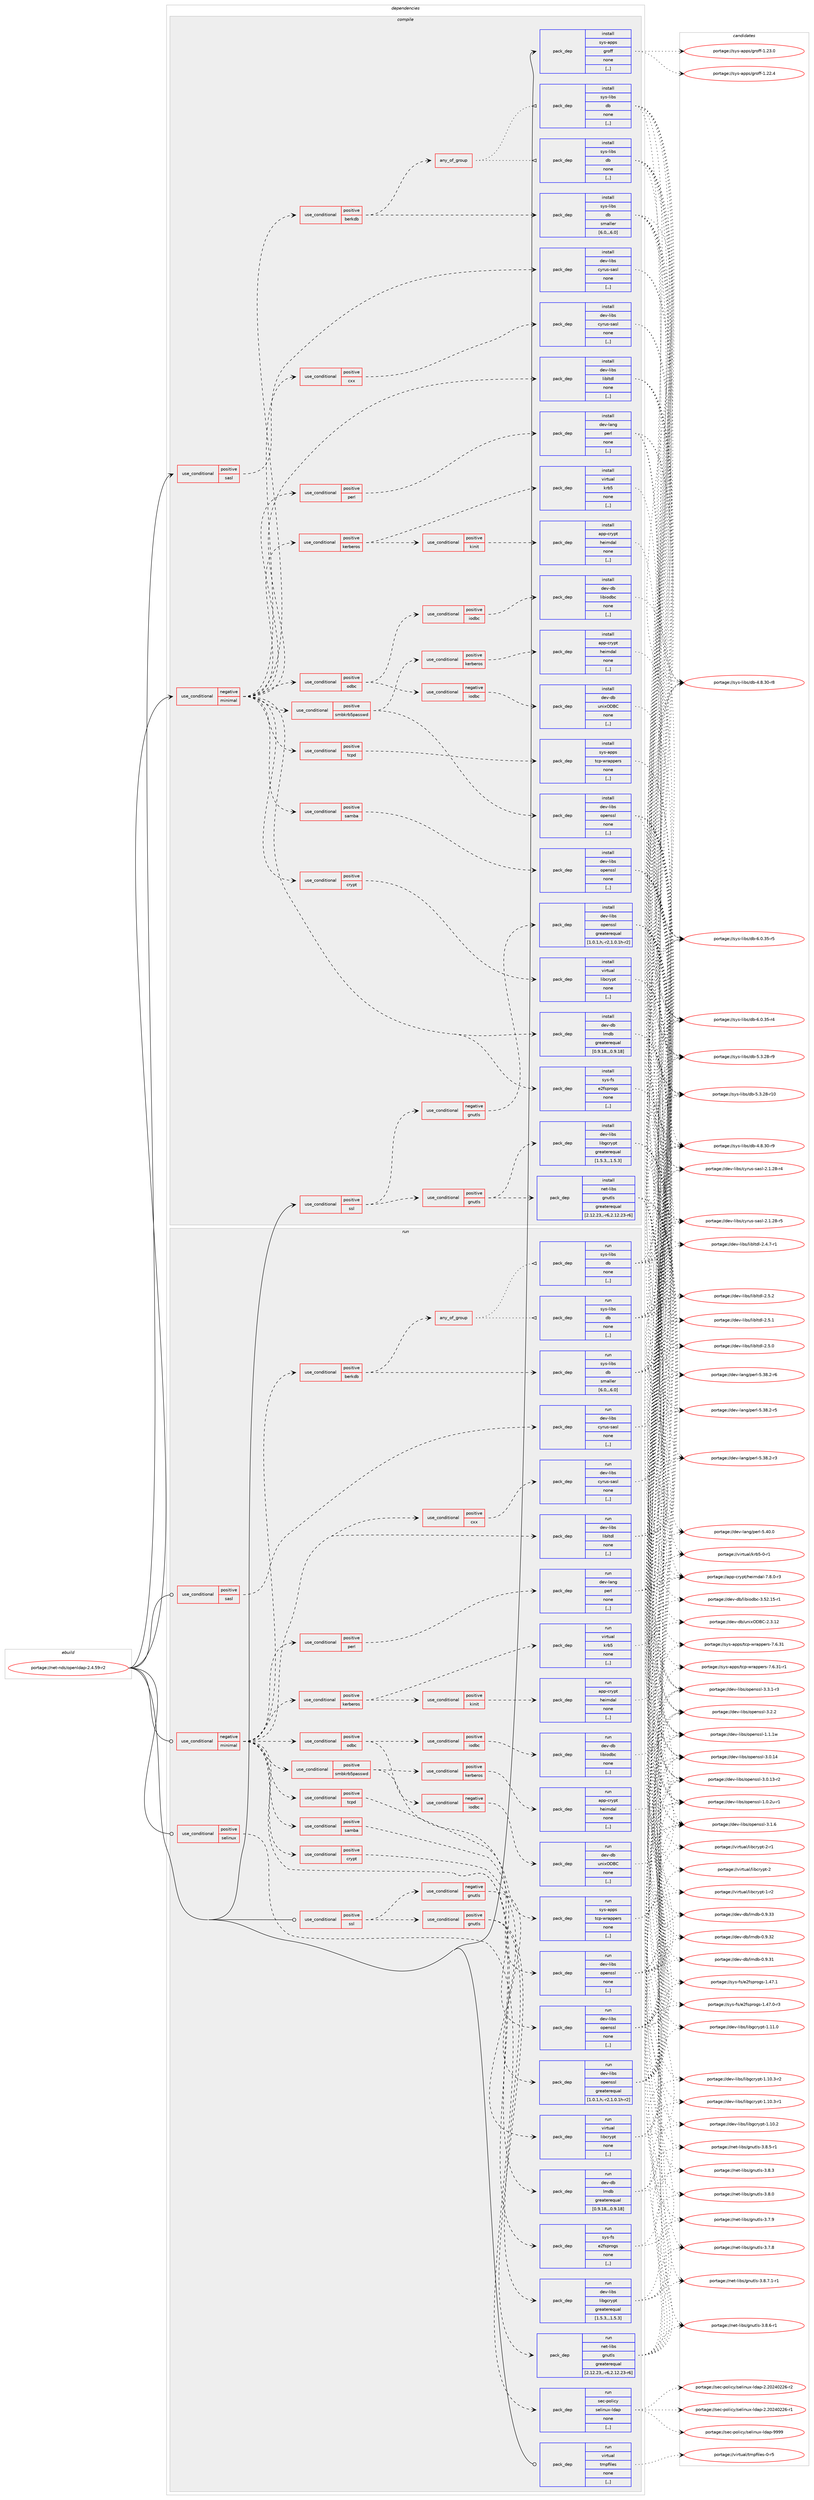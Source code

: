 digraph prolog {

# *************
# Graph options
# *************

newrank=true;
concentrate=true;
compound=true;
graph [rankdir=LR,fontname=Helvetica,fontsize=10,ranksep=1.5];#, ranksep=2.5, nodesep=0.2];
edge  [arrowhead=vee];
node  [fontname=Helvetica,fontsize=10];

# **********
# The ebuild
# **********

subgraph cluster_leftcol {
color=gray;
label=<<i>ebuild</i>>;
id [label="portage://net-nds/openldap-2.4.59-r2", color=red, width=4, href="../net-nds/openldap-2.4.59-r2.svg"];
}

# ****************
# The dependencies
# ****************

subgraph cluster_midcol {
color=gray;
label=<<i>dependencies</i>>;
subgraph cluster_compile {
fillcolor="#eeeeee";
style=filled;
label=<<i>compile</i>>;
subgraph cond4912 {
dependency12727 [label=<<TABLE BORDER="0" CELLBORDER="1" CELLSPACING="0" CELLPADDING="4"><TR><TD ROWSPAN="3" CELLPADDING="10">use_conditional</TD></TR><TR><TD>negative</TD></TR><TR><TD>minimal</TD></TR></TABLE>>, shape=none, color=red];
subgraph pack7773 {
dependency12728 [label=<<TABLE BORDER="0" CELLBORDER="1" CELLSPACING="0" CELLPADDING="4" WIDTH="220"><TR><TD ROWSPAN="6" CELLPADDING="30">pack_dep</TD></TR><TR><TD WIDTH="110">install</TD></TR><TR><TD>dev-libs</TD></TR><TR><TD>libltdl</TD></TR><TR><TD>none</TD></TR><TR><TD>[,,]</TD></TR></TABLE>>, shape=none, color=blue];
}
dependency12727:e -> dependency12728:w [weight=20,style="dashed",arrowhead="vee"];
subgraph pack7774 {
dependency12729 [label=<<TABLE BORDER="0" CELLBORDER="1" CELLSPACING="0" CELLPADDING="4" WIDTH="220"><TR><TD ROWSPAN="6" CELLPADDING="30">pack_dep</TD></TR><TR><TD WIDTH="110">install</TD></TR><TR><TD>sys-fs</TD></TR><TR><TD>e2fsprogs</TD></TR><TR><TD>none</TD></TR><TR><TD>[,,]</TD></TR></TABLE>>, shape=none, color=blue];
}
dependency12727:e -> dependency12729:w [weight=20,style="dashed",arrowhead="vee"];
subgraph pack7775 {
dependency12730 [label=<<TABLE BORDER="0" CELLBORDER="1" CELLSPACING="0" CELLPADDING="4" WIDTH="220"><TR><TD ROWSPAN="6" CELLPADDING="30">pack_dep</TD></TR><TR><TD WIDTH="110">install</TD></TR><TR><TD>dev-db</TD></TR><TR><TD>lmdb</TD></TR><TR><TD>greaterequal</TD></TR><TR><TD>[0.9.18,,,0.9.18]</TD></TR></TABLE>>, shape=none, color=blue];
}
dependency12727:e -> dependency12730:w [weight=20,style="dashed",arrowhead="vee"];
subgraph cond4913 {
dependency12731 [label=<<TABLE BORDER="0" CELLBORDER="1" CELLSPACING="0" CELLPADDING="4"><TR><TD ROWSPAN="3" CELLPADDING="10">use_conditional</TD></TR><TR><TD>positive</TD></TR><TR><TD>crypt</TD></TR></TABLE>>, shape=none, color=red];
subgraph pack7776 {
dependency12732 [label=<<TABLE BORDER="0" CELLBORDER="1" CELLSPACING="0" CELLPADDING="4" WIDTH="220"><TR><TD ROWSPAN="6" CELLPADDING="30">pack_dep</TD></TR><TR><TD WIDTH="110">install</TD></TR><TR><TD>virtual</TD></TR><TR><TD>libcrypt</TD></TR><TR><TD>none</TD></TR><TR><TD>[,,]</TD></TR></TABLE>>, shape=none, color=blue];
}
dependency12731:e -> dependency12732:w [weight=20,style="dashed",arrowhead="vee"];
}
dependency12727:e -> dependency12731:w [weight=20,style="dashed",arrowhead="vee"];
subgraph cond4914 {
dependency12733 [label=<<TABLE BORDER="0" CELLBORDER="1" CELLSPACING="0" CELLPADDING="4"><TR><TD ROWSPAN="3" CELLPADDING="10">use_conditional</TD></TR><TR><TD>positive</TD></TR><TR><TD>tcpd</TD></TR></TABLE>>, shape=none, color=red];
subgraph pack7777 {
dependency12734 [label=<<TABLE BORDER="0" CELLBORDER="1" CELLSPACING="0" CELLPADDING="4" WIDTH="220"><TR><TD ROWSPAN="6" CELLPADDING="30">pack_dep</TD></TR><TR><TD WIDTH="110">install</TD></TR><TR><TD>sys-apps</TD></TR><TR><TD>tcp-wrappers</TD></TR><TR><TD>none</TD></TR><TR><TD>[,,]</TD></TR></TABLE>>, shape=none, color=blue];
}
dependency12733:e -> dependency12734:w [weight=20,style="dashed",arrowhead="vee"];
}
dependency12727:e -> dependency12733:w [weight=20,style="dashed",arrowhead="vee"];
subgraph cond4915 {
dependency12735 [label=<<TABLE BORDER="0" CELLBORDER="1" CELLSPACING="0" CELLPADDING="4"><TR><TD ROWSPAN="3" CELLPADDING="10">use_conditional</TD></TR><TR><TD>positive</TD></TR><TR><TD>odbc</TD></TR></TABLE>>, shape=none, color=red];
subgraph cond4916 {
dependency12736 [label=<<TABLE BORDER="0" CELLBORDER="1" CELLSPACING="0" CELLPADDING="4"><TR><TD ROWSPAN="3" CELLPADDING="10">use_conditional</TD></TR><TR><TD>negative</TD></TR><TR><TD>iodbc</TD></TR></TABLE>>, shape=none, color=red];
subgraph pack7778 {
dependency12737 [label=<<TABLE BORDER="0" CELLBORDER="1" CELLSPACING="0" CELLPADDING="4" WIDTH="220"><TR><TD ROWSPAN="6" CELLPADDING="30">pack_dep</TD></TR><TR><TD WIDTH="110">install</TD></TR><TR><TD>dev-db</TD></TR><TR><TD>unixODBC</TD></TR><TR><TD>none</TD></TR><TR><TD>[,,]</TD></TR></TABLE>>, shape=none, color=blue];
}
dependency12736:e -> dependency12737:w [weight=20,style="dashed",arrowhead="vee"];
}
dependency12735:e -> dependency12736:w [weight=20,style="dashed",arrowhead="vee"];
subgraph cond4917 {
dependency12738 [label=<<TABLE BORDER="0" CELLBORDER="1" CELLSPACING="0" CELLPADDING="4"><TR><TD ROWSPAN="3" CELLPADDING="10">use_conditional</TD></TR><TR><TD>positive</TD></TR><TR><TD>iodbc</TD></TR></TABLE>>, shape=none, color=red];
subgraph pack7779 {
dependency12739 [label=<<TABLE BORDER="0" CELLBORDER="1" CELLSPACING="0" CELLPADDING="4" WIDTH="220"><TR><TD ROWSPAN="6" CELLPADDING="30">pack_dep</TD></TR><TR><TD WIDTH="110">install</TD></TR><TR><TD>dev-db</TD></TR><TR><TD>libiodbc</TD></TR><TR><TD>none</TD></TR><TR><TD>[,,]</TD></TR></TABLE>>, shape=none, color=blue];
}
dependency12738:e -> dependency12739:w [weight=20,style="dashed",arrowhead="vee"];
}
dependency12735:e -> dependency12738:w [weight=20,style="dashed",arrowhead="vee"];
}
dependency12727:e -> dependency12735:w [weight=20,style="dashed",arrowhead="vee"];
subgraph cond4918 {
dependency12740 [label=<<TABLE BORDER="0" CELLBORDER="1" CELLSPACING="0" CELLPADDING="4"><TR><TD ROWSPAN="3" CELLPADDING="10">use_conditional</TD></TR><TR><TD>positive</TD></TR><TR><TD>perl</TD></TR></TABLE>>, shape=none, color=red];
subgraph pack7780 {
dependency12741 [label=<<TABLE BORDER="0" CELLBORDER="1" CELLSPACING="0" CELLPADDING="4" WIDTH="220"><TR><TD ROWSPAN="6" CELLPADDING="30">pack_dep</TD></TR><TR><TD WIDTH="110">install</TD></TR><TR><TD>dev-lang</TD></TR><TR><TD>perl</TD></TR><TR><TD>none</TD></TR><TR><TD>[,,]</TD></TR></TABLE>>, shape=none, color=blue];
}
dependency12740:e -> dependency12741:w [weight=20,style="dashed",arrowhead="vee"];
}
dependency12727:e -> dependency12740:w [weight=20,style="dashed",arrowhead="vee"];
subgraph cond4919 {
dependency12742 [label=<<TABLE BORDER="0" CELLBORDER="1" CELLSPACING="0" CELLPADDING="4"><TR><TD ROWSPAN="3" CELLPADDING="10">use_conditional</TD></TR><TR><TD>positive</TD></TR><TR><TD>samba</TD></TR></TABLE>>, shape=none, color=red];
subgraph pack7781 {
dependency12743 [label=<<TABLE BORDER="0" CELLBORDER="1" CELLSPACING="0" CELLPADDING="4" WIDTH="220"><TR><TD ROWSPAN="6" CELLPADDING="30">pack_dep</TD></TR><TR><TD WIDTH="110">install</TD></TR><TR><TD>dev-libs</TD></TR><TR><TD>openssl</TD></TR><TR><TD>none</TD></TR><TR><TD>[,,]</TD></TR></TABLE>>, shape=none, color=blue];
}
dependency12742:e -> dependency12743:w [weight=20,style="dashed",arrowhead="vee"];
}
dependency12727:e -> dependency12742:w [weight=20,style="dashed",arrowhead="vee"];
subgraph cond4920 {
dependency12744 [label=<<TABLE BORDER="0" CELLBORDER="1" CELLSPACING="0" CELLPADDING="4"><TR><TD ROWSPAN="3" CELLPADDING="10">use_conditional</TD></TR><TR><TD>positive</TD></TR><TR><TD>berkdb</TD></TR></TABLE>>, shape=none, color=red];
subgraph pack7782 {
dependency12745 [label=<<TABLE BORDER="0" CELLBORDER="1" CELLSPACING="0" CELLPADDING="4" WIDTH="220"><TR><TD ROWSPAN="6" CELLPADDING="30">pack_dep</TD></TR><TR><TD WIDTH="110">install</TD></TR><TR><TD>sys-libs</TD></TR><TR><TD>db</TD></TR><TR><TD>smaller</TD></TR><TR><TD>[6.0,,,6.0]</TD></TR></TABLE>>, shape=none, color=blue];
}
dependency12744:e -> dependency12745:w [weight=20,style="dashed",arrowhead="vee"];
subgraph any38 {
dependency12746 [label=<<TABLE BORDER="0" CELLBORDER="1" CELLSPACING="0" CELLPADDING="4"><TR><TD CELLPADDING="10">any_of_group</TD></TR></TABLE>>, shape=none, color=red];subgraph pack7783 {
dependency12747 [label=<<TABLE BORDER="0" CELLBORDER="1" CELLSPACING="0" CELLPADDING="4" WIDTH="220"><TR><TD ROWSPAN="6" CELLPADDING="30">pack_dep</TD></TR><TR><TD WIDTH="110">install</TD></TR><TR><TD>sys-libs</TD></TR><TR><TD>db</TD></TR><TR><TD>none</TD></TR><TR><TD>[,,]</TD></TR></TABLE>>, shape=none, color=blue];
}
dependency12746:e -> dependency12747:w [weight=20,style="dotted",arrowhead="oinv"];
subgraph pack7784 {
dependency12748 [label=<<TABLE BORDER="0" CELLBORDER="1" CELLSPACING="0" CELLPADDING="4" WIDTH="220"><TR><TD ROWSPAN="6" CELLPADDING="30">pack_dep</TD></TR><TR><TD WIDTH="110">install</TD></TR><TR><TD>sys-libs</TD></TR><TR><TD>db</TD></TR><TR><TD>none</TD></TR><TR><TD>[,,]</TD></TR></TABLE>>, shape=none, color=blue];
}
dependency12746:e -> dependency12748:w [weight=20,style="dotted",arrowhead="oinv"];
}
dependency12744:e -> dependency12746:w [weight=20,style="dashed",arrowhead="vee"];
}
dependency12727:e -> dependency12744:w [weight=20,style="dashed",arrowhead="vee"];
subgraph cond4921 {
dependency12749 [label=<<TABLE BORDER="0" CELLBORDER="1" CELLSPACING="0" CELLPADDING="4"><TR><TD ROWSPAN="3" CELLPADDING="10">use_conditional</TD></TR><TR><TD>positive</TD></TR><TR><TD>smbkrb5passwd</TD></TR></TABLE>>, shape=none, color=red];
subgraph pack7785 {
dependency12750 [label=<<TABLE BORDER="0" CELLBORDER="1" CELLSPACING="0" CELLPADDING="4" WIDTH="220"><TR><TD ROWSPAN="6" CELLPADDING="30">pack_dep</TD></TR><TR><TD WIDTH="110">install</TD></TR><TR><TD>dev-libs</TD></TR><TR><TD>openssl</TD></TR><TR><TD>none</TD></TR><TR><TD>[,,]</TD></TR></TABLE>>, shape=none, color=blue];
}
dependency12749:e -> dependency12750:w [weight=20,style="dashed",arrowhead="vee"];
subgraph cond4922 {
dependency12751 [label=<<TABLE BORDER="0" CELLBORDER="1" CELLSPACING="0" CELLPADDING="4"><TR><TD ROWSPAN="3" CELLPADDING="10">use_conditional</TD></TR><TR><TD>positive</TD></TR><TR><TD>kerberos</TD></TR></TABLE>>, shape=none, color=red];
subgraph pack7786 {
dependency12752 [label=<<TABLE BORDER="0" CELLBORDER="1" CELLSPACING="0" CELLPADDING="4" WIDTH="220"><TR><TD ROWSPAN="6" CELLPADDING="30">pack_dep</TD></TR><TR><TD WIDTH="110">install</TD></TR><TR><TD>app-crypt</TD></TR><TR><TD>heimdal</TD></TR><TR><TD>none</TD></TR><TR><TD>[,,]</TD></TR></TABLE>>, shape=none, color=blue];
}
dependency12751:e -> dependency12752:w [weight=20,style="dashed",arrowhead="vee"];
}
dependency12749:e -> dependency12751:w [weight=20,style="dashed",arrowhead="vee"];
}
dependency12727:e -> dependency12749:w [weight=20,style="dashed",arrowhead="vee"];
subgraph cond4923 {
dependency12753 [label=<<TABLE BORDER="0" CELLBORDER="1" CELLSPACING="0" CELLPADDING="4"><TR><TD ROWSPAN="3" CELLPADDING="10">use_conditional</TD></TR><TR><TD>positive</TD></TR><TR><TD>kerberos</TD></TR></TABLE>>, shape=none, color=red];
subgraph pack7787 {
dependency12754 [label=<<TABLE BORDER="0" CELLBORDER="1" CELLSPACING="0" CELLPADDING="4" WIDTH="220"><TR><TD ROWSPAN="6" CELLPADDING="30">pack_dep</TD></TR><TR><TD WIDTH="110">install</TD></TR><TR><TD>virtual</TD></TR><TR><TD>krb5</TD></TR><TR><TD>none</TD></TR><TR><TD>[,,]</TD></TR></TABLE>>, shape=none, color=blue];
}
dependency12753:e -> dependency12754:w [weight=20,style="dashed",arrowhead="vee"];
subgraph cond4924 {
dependency12755 [label=<<TABLE BORDER="0" CELLBORDER="1" CELLSPACING="0" CELLPADDING="4"><TR><TD ROWSPAN="3" CELLPADDING="10">use_conditional</TD></TR><TR><TD>positive</TD></TR><TR><TD>kinit</TD></TR></TABLE>>, shape=none, color=red];
subgraph pack7788 {
dependency12756 [label=<<TABLE BORDER="0" CELLBORDER="1" CELLSPACING="0" CELLPADDING="4" WIDTH="220"><TR><TD ROWSPAN="6" CELLPADDING="30">pack_dep</TD></TR><TR><TD WIDTH="110">install</TD></TR><TR><TD>app-crypt</TD></TR><TR><TD>heimdal</TD></TR><TR><TD>none</TD></TR><TR><TD>[,,]</TD></TR></TABLE>>, shape=none, color=blue];
}
dependency12755:e -> dependency12756:w [weight=20,style="dashed",arrowhead="vee"];
}
dependency12753:e -> dependency12755:w [weight=20,style="dashed",arrowhead="vee"];
}
dependency12727:e -> dependency12753:w [weight=20,style="dashed",arrowhead="vee"];
subgraph cond4925 {
dependency12757 [label=<<TABLE BORDER="0" CELLBORDER="1" CELLSPACING="0" CELLPADDING="4"><TR><TD ROWSPAN="3" CELLPADDING="10">use_conditional</TD></TR><TR><TD>positive</TD></TR><TR><TD>cxx</TD></TR></TABLE>>, shape=none, color=red];
subgraph pack7789 {
dependency12758 [label=<<TABLE BORDER="0" CELLBORDER="1" CELLSPACING="0" CELLPADDING="4" WIDTH="220"><TR><TD ROWSPAN="6" CELLPADDING="30">pack_dep</TD></TR><TR><TD WIDTH="110">install</TD></TR><TR><TD>dev-libs</TD></TR><TR><TD>cyrus-sasl</TD></TR><TR><TD>none</TD></TR><TR><TD>[,,]</TD></TR></TABLE>>, shape=none, color=blue];
}
dependency12757:e -> dependency12758:w [weight=20,style="dashed",arrowhead="vee"];
}
dependency12727:e -> dependency12757:w [weight=20,style="dashed",arrowhead="vee"];
}
id:e -> dependency12727:w [weight=20,style="solid",arrowhead="vee"];
subgraph cond4926 {
dependency12759 [label=<<TABLE BORDER="0" CELLBORDER="1" CELLSPACING="0" CELLPADDING="4"><TR><TD ROWSPAN="3" CELLPADDING="10">use_conditional</TD></TR><TR><TD>positive</TD></TR><TR><TD>sasl</TD></TR></TABLE>>, shape=none, color=red];
subgraph pack7790 {
dependency12760 [label=<<TABLE BORDER="0" CELLBORDER="1" CELLSPACING="0" CELLPADDING="4" WIDTH="220"><TR><TD ROWSPAN="6" CELLPADDING="30">pack_dep</TD></TR><TR><TD WIDTH="110">install</TD></TR><TR><TD>dev-libs</TD></TR><TR><TD>cyrus-sasl</TD></TR><TR><TD>none</TD></TR><TR><TD>[,,]</TD></TR></TABLE>>, shape=none, color=blue];
}
dependency12759:e -> dependency12760:w [weight=20,style="dashed",arrowhead="vee"];
}
id:e -> dependency12759:w [weight=20,style="solid",arrowhead="vee"];
subgraph cond4927 {
dependency12761 [label=<<TABLE BORDER="0" CELLBORDER="1" CELLSPACING="0" CELLPADDING="4"><TR><TD ROWSPAN="3" CELLPADDING="10">use_conditional</TD></TR><TR><TD>positive</TD></TR><TR><TD>ssl</TD></TR></TABLE>>, shape=none, color=red];
subgraph cond4928 {
dependency12762 [label=<<TABLE BORDER="0" CELLBORDER="1" CELLSPACING="0" CELLPADDING="4"><TR><TD ROWSPAN="3" CELLPADDING="10">use_conditional</TD></TR><TR><TD>negative</TD></TR><TR><TD>gnutls</TD></TR></TABLE>>, shape=none, color=red];
subgraph pack7791 {
dependency12763 [label=<<TABLE BORDER="0" CELLBORDER="1" CELLSPACING="0" CELLPADDING="4" WIDTH="220"><TR><TD ROWSPAN="6" CELLPADDING="30">pack_dep</TD></TR><TR><TD WIDTH="110">install</TD></TR><TR><TD>dev-libs</TD></TR><TR><TD>openssl</TD></TR><TR><TD>greaterequal</TD></TR><TR><TD>[1.0.1,h,-r2,1.0.1h-r2]</TD></TR></TABLE>>, shape=none, color=blue];
}
dependency12762:e -> dependency12763:w [weight=20,style="dashed",arrowhead="vee"];
}
dependency12761:e -> dependency12762:w [weight=20,style="dashed",arrowhead="vee"];
subgraph cond4929 {
dependency12764 [label=<<TABLE BORDER="0" CELLBORDER="1" CELLSPACING="0" CELLPADDING="4"><TR><TD ROWSPAN="3" CELLPADDING="10">use_conditional</TD></TR><TR><TD>positive</TD></TR><TR><TD>gnutls</TD></TR></TABLE>>, shape=none, color=red];
subgraph pack7792 {
dependency12765 [label=<<TABLE BORDER="0" CELLBORDER="1" CELLSPACING="0" CELLPADDING="4" WIDTH="220"><TR><TD ROWSPAN="6" CELLPADDING="30">pack_dep</TD></TR><TR><TD WIDTH="110">install</TD></TR><TR><TD>net-libs</TD></TR><TR><TD>gnutls</TD></TR><TR><TD>greaterequal</TD></TR><TR><TD>[2.12.23,,-r6,2.12.23-r6]</TD></TR></TABLE>>, shape=none, color=blue];
}
dependency12764:e -> dependency12765:w [weight=20,style="dashed",arrowhead="vee"];
subgraph pack7793 {
dependency12766 [label=<<TABLE BORDER="0" CELLBORDER="1" CELLSPACING="0" CELLPADDING="4" WIDTH="220"><TR><TD ROWSPAN="6" CELLPADDING="30">pack_dep</TD></TR><TR><TD WIDTH="110">install</TD></TR><TR><TD>dev-libs</TD></TR><TR><TD>libgcrypt</TD></TR><TR><TD>greaterequal</TD></TR><TR><TD>[1.5.3,,,1.5.3]</TD></TR></TABLE>>, shape=none, color=blue];
}
dependency12764:e -> dependency12766:w [weight=20,style="dashed",arrowhead="vee"];
}
dependency12761:e -> dependency12764:w [weight=20,style="dashed",arrowhead="vee"];
}
id:e -> dependency12761:w [weight=20,style="solid",arrowhead="vee"];
subgraph pack7794 {
dependency12767 [label=<<TABLE BORDER="0" CELLBORDER="1" CELLSPACING="0" CELLPADDING="4" WIDTH="220"><TR><TD ROWSPAN="6" CELLPADDING="30">pack_dep</TD></TR><TR><TD WIDTH="110">install</TD></TR><TR><TD>sys-apps</TD></TR><TR><TD>groff</TD></TR><TR><TD>none</TD></TR><TR><TD>[,,]</TD></TR></TABLE>>, shape=none, color=blue];
}
id:e -> dependency12767:w [weight=20,style="solid",arrowhead="vee"];
}
subgraph cluster_compileandrun {
fillcolor="#eeeeee";
style=filled;
label=<<i>compile and run</i>>;
}
subgraph cluster_run {
fillcolor="#eeeeee";
style=filled;
label=<<i>run</i>>;
subgraph cond4930 {
dependency12768 [label=<<TABLE BORDER="0" CELLBORDER="1" CELLSPACING="0" CELLPADDING="4"><TR><TD ROWSPAN="3" CELLPADDING="10">use_conditional</TD></TR><TR><TD>negative</TD></TR><TR><TD>minimal</TD></TR></TABLE>>, shape=none, color=red];
subgraph pack7795 {
dependency12769 [label=<<TABLE BORDER="0" CELLBORDER="1" CELLSPACING="0" CELLPADDING="4" WIDTH="220"><TR><TD ROWSPAN="6" CELLPADDING="30">pack_dep</TD></TR><TR><TD WIDTH="110">run</TD></TR><TR><TD>dev-libs</TD></TR><TR><TD>libltdl</TD></TR><TR><TD>none</TD></TR><TR><TD>[,,]</TD></TR></TABLE>>, shape=none, color=blue];
}
dependency12768:e -> dependency12769:w [weight=20,style="dashed",arrowhead="vee"];
subgraph pack7796 {
dependency12770 [label=<<TABLE BORDER="0" CELLBORDER="1" CELLSPACING="0" CELLPADDING="4" WIDTH="220"><TR><TD ROWSPAN="6" CELLPADDING="30">pack_dep</TD></TR><TR><TD WIDTH="110">run</TD></TR><TR><TD>sys-fs</TD></TR><TR><TD>e2fsprogs</TD></TR><TR><TD>none</TD></TR><TR><TD>[,,]</TD></TR></TABLE>>, shape=none, color=blue];
}
dependency12768:e -> dependency12770:w [weight=20,style="dashed",arrowhead="vee"];
subgraph pack7797 {
dependency12771 [label=<<TABLE BORDER="0" CELLBORDER="1" CELLSPACING="0" CELLPADDING="4" WIDTH="220"><TR><TD ROWSPAN="6" CELLPADDING="30">pack_dep</TD></TR><TR><TD WIDTH="110">run</TD></TR><TR><TD>dev-db</TD></TR><TR><TD>lmdb</TD></TR><TR><TD>greaterequal</TD></TR><TR><TD>[0.9.18,,,0.9.18]</TD></TR></TABLE>>, shape=none, color=blue];
}
dependency12768:e -> dependency12771:w [weight=20,style="dashed",arrowhead="vee"];
subgraph cond4931 {
dependency12772 [label=<<TABLE BORDER="0" CELLBORDER="1" CELLSPACING="0" CELLPADDING="4"><TR><TD ROWSPAN="3" CELLPADDING="10">use_conditional</TD></TR><TR><TD>positive</TD></TR><TR><TD>crypt</TD></TR></TABLE>>, shape=none, color=red];
subgraph pack7798 {
dependency12773 [label=<<TABLE BORDER="0" CELLBORDER="1" CELLSPACING="0" CELLPADDING="4" WIDTH="220"><TR><TD ROWSPAN="6" CELLPADDING="30">pack_dep</TD></TR><TR><TD WIDTH="110">run</TD></TR><TR><TD>virtual</TD></TR><TR><TD>libcrypt</TD></TR><TR><TD>none</TD></TR><TR><TD>[,,]</TD></TR></TABLE>>, shape=none, color=blue];
}
dependency12772:e -> dependency12773:w [weight=20,style="dashed",arrowhead="vee"];
}
dependency12768:e -> dependency12772:w [weight=20,style="dashed",arrowhead="vee"];
subgraph cond4932 {
dependency12774 [label=<<TABLE BORDER="0" CELLBORDER="1" CELLSPACING="0" CELLPADDING="4"><TR><TD ROWSPAN="3" CELLPADDING="10">use_conditional</TD></TR><TR><TD>positive</TD></TR><TR><TD>tcpd</TD></TR></TABLE>>, shape=none, color=red];
subgraph pack7799 {
dependency12775 [label=<<TABLE BORDER="0" CELLBORDER="1" CELLSPACING="0" CELLPADDING="4" WIDTH="220"><TR><TD ROWSPAN="6" CELLPADDING="30">pack_dep</TD></TR><TR><TD WIDTH="110">run</TD></TR><TR><TD>sys-apps</TD></TR><TR><TD>tcp-wrappers</TD></TR><TR><TD>none</TD></TR><TR><TD>[,,]</TD></TR></TABLE>>, shape=none, color=blue];
}
dependency12774:e -> dependency12775:w [weight=20,style="dashed",arrowhead="vee"];
}
dependency12768:e -> dependency12774:w [weight=20,style="dashed",arrowhead="vee"];
subgraph cond4933 {
dependency12776 [label=<<TABLE BORDER="0" CELLBORDER="1" CELLSPACING="0" CELLPADDING="4"><TR><TD ROWSPAN="3" CELLPADDING="10">use_conditional</TD></TR><TR><TD>positive</TD></TR><TR><TD>odbc</TD></TR></TABLE>>, shape=none, color=red];
subgraph cond4934 {
dependency12777 [label=<<TABLE BORDER="0" CELLBORDER="1" CELLSPACING="0" CELLPADDING="4"><TR><TD ROWSPAN="3" CELLPADDING="10">use_conditional</TD></TR><TR><TD>negative</TD></TR><TR><TD>iodbc</TD></TR></TABLE>>, shape=none, color=red];
subgraph pack7800 {
dependency12778 [label=<<TABLE BORDER="0" CELLBORDER="1" CELLSPACING="0" CELLPADDING="4" WIDTH="220"><TR><TD ROWSPAN="6" CELLPADDING="30">pack_dep</TD></TR><TR><TD WIDTH="110">run</TD></TR><TR><TD>dev-db</TD></TR><TR><TD>unixODBC</TD></TR><TR><TD>none</TD></TR><TR><TD>[,,]</TD></TR></TABLE>>, shape=none, color=blue];
}
dependency12777:e -> dependency12778:w [weight=20,style="dashed",arrowhead="vee"];
}
dependency12776:e -> dependency12777:w [weight=20,style="dashed",arrowhead="vee"];
subgraph cond4935 {
dependency12779 [label=<<TABLE BORDER="0" CELLBORDER="1" CELLSPACING="0" CELLPADDING="4"><TR><TD ROWSPAN="3" CELLPADDING="10">use_conditional</TD></TR><TR><TD>positive</TD></TR><TR><TD>iodbc</TD></TR></TABLE>>, shape=none, color=red];
subgraph pack7801 {
dependency12780 [label=<<TABLE BORDER="0" CELLBORDER="1" CELLSPACING="0" CELLPADDING="4" WIDTH="220"><TR><TD ROWSPAN="6" CELLPADDING="30">pack_dep</TD></TR><TR><TD WIDTH="110">run</TD></TR><TR><TD>dev-db</TD></TR><TR><TD>libiodbc</TD></TR><TR><TD>none</TD></TR><TR><TD>[,,]</TD></TR></TABLE>>, shape=none, color=blue];
}
dependency12779:e -> dependency12780:w [weight=20,style="dashed",arrowhead="vee"];
}
dependency12776:e -> dependency12779:w [weight=20,style="dashed",arrowhead="vee"];
}
dependency12768:e -> dependency12776:w [weight=20,style="dashed",arrowhead="vee"];
subgraph cond4936 {
dependency12781 [label=<<TABLE BORDER="0" CELLBORDER="1" CELLSPACING="0" CELLPADDING="4"><TR><TD ROWSPAN="3" CELLPADDING="10">use_conditional</TD></TR><TR><TD>positive</TD></TR><TR><TD>perl</TD></TR></TABLE>>, shape=none, color=red];
subgraph pack7802 {
dependency12782 [label=<<TABLE BORDER="0" CELLBORDER="1" CELLSPACING="0" CELLPADDING="4" WIDTH="220"><TR><TD ROWSPAN="6" CELLPADDING="30">pack_dep</TD></TR><TR><TD WIDTH="110">run</TD></TR><TR><TD>dev-lang</TD></TR><TR><TD>perl</TD></TR><TR><TD>none</TD></TR><TR><TD>[,,]</TD></TR></TABLE>>, shape=none, color=blue];
}
dependency12781:e -> dependency12782:w [weight=20,style="dashed",arrowhead="vee"];
}
dependency12768:e -> dependency12781:w [weight=20,style="dashed",arrowhead="vee"];
subgraph cond4937 {
dependency12783 [label=<<TABLE BORDER="0" CELLBORDER="1" CELLSPACING="0" CELLPADDING="4"><TR><TD ROWSPAN="3" CELLPADDING="10">use_conditional</TD></TR><TR><TD>positive</TD></TR><TR><TD>samba</TD></TR></TABLE>>, shape=none, color=red];
subgraph pack7803 {
dependency12784 [label=<<TABLE BORDER="0" CELLBORDER="1" CELLSPACING="0" CELLPADDING="4" WIDTH="220"><TR><TD ROWSPAN="6" CELLPADDING="30">pack_dep</TD></TR><TR><TD WIDTH="110">run</TD></TR><TR><TD>dev-libs</TD></TR><TR><TD>openssl</TD></TR><TR><TD>none</TD></TR><TR><TD>[,,]</TD></TR></TABLE>>, shape=none, color=blue];
}
dependency12783:e -> dependency12784:w [weight=20,style="dashed",arrowhead="vee"];
}
dependency12768:e -> dependency12783:w [weight=20,style="dashed",arrowhead="vee"];
subgraph cond4938 {
dependency12785 [label=<<TABLE BORDER="0" CELLBORDER="1" CELLSPACING="0" CELLPADDING="4"><TR><TD ROWSPAN="3" CELLPADDING="10">use_conditional</TD></TR><TR><TD>positive</TD></TR><TR><TD>berkdb</TD></TR></TABLE>>, shape=none, color=red];
subgraph pack7804 {
dependency12786 [label=<<TABLE BORDER="0" CELLBORDER="1" CELLSPACING="0" CELLPADDING="4" WIDTH="220"><TR><TD ROWSPAN="6" CELLPADDING="30">pack_dep</TD></TR><TR><TD WIDTH="110">run</TD></TR><TR><TD>sys-libs</TD></TR><TR><TD>db</TD></TR><TR><TD>smaller</TD></TR><TR><TD>[6.0,,,6.0]</TD></TR></TABLE>>, shape=none, color=blue];
}
dependency12785:e -> dependency12786:w [weight=20,style="dashed",arrowhead="vee"];
subgraph any39 {
dependency12787 [label=<<TABLE BORDER="0" CELLBORDER="1" CELLSPACING="0" CELLPADDING="4"><TR><TD CELLPADDING="10">any_of_group</TD></TR></TABLE>>, shape=none, color=red];subgraph pack7805 {
dependency12788 [label=<<TABLE BORDER="0" CELLBORDER="1" CELLSPACING="0" CELLPADDING="4" WIDTH="220"><TR><TD ROWSPAN="6" CELLPADDING="30">pack_dep</TD></TR><TR><TD WIDTH="110">run</TD></TR><TR><TD>sys-libs</TD></TR><TR><TD>db</TD></TR><TR><TD>none</TD></TR><TR><TD>[,,]</TD></TR></TABLE>>, shape=none, color=blue];
}
dependency12787:e -> dependency12788:w [weight=20,style="dotted",arrowhead="oinv"];
subgraph pack7806 {
dependency12789 [label=<<TABLE BORDER="0" CELLBORDER="1" CELLSPACING="0" CELLPADDING="4" WIDTH="220"><TR><TD ROWSPAN="6" CELLPADDING="30">pack_dep</TD></TR><TR><TD WIDTH="110">run</TD></TR><TR><TD>sys-libs</TD></TR><TR><TD>db</TD></TR><TR><TD>none</TD></TR><TR><TD>[,,]</TD></TR></TABLE>>, shape=none, color=blue];
}
dependency12787:e -> dependency12789:w [weight=20,style="dotted",arrowhead="oinv"];
}
dependency12785:e -> dependency12787:w [weight=20,style="dashed",arrowhead="vee"];
}
dependency12768:e -> dependency12785:w [weight=20,style="dashed",arrowhead="vee"];
subgraph cond4939 {
dependency12790 [label=<<TABLE BORDER="0" CELLBORDER="1" CELLSPACING="0" CELLPADDING="4"><TR><TD ROWSPAN="3" CELLPADDING="10">use_conditional</TD></TR><TR><TD>positive</TD></TR><TR><TD>smbkrb5passwd</TD></TR></TABLE>>, shape=none, color=red];
subgraph pack7807 {
dependency12791 [label=<<TABLE BORDER="0" CELLBORDER="1" CELLSPACING="0" CELLPADDING="4" WIDTH="220"><TR><TD ROWSPAN="6" CELLPADDING="30">pack_dep</TD></TR><TR><TD WIDTH="110">run</TD></TR><TR><TD>dev-libs</TD></TR><TR><TD>openssl</TD></TR><TR><TD>none</TD></TR><TR><TD>[,,]</TD></TR></TABLE>>, shape=none, color=blue];
}
dependency12790:e -> dependency12791:w [weight=20,style="dashed",arrowhead="vee"];
subgraph cond4940 {
dependency12792 [label=<<TABLE BORDER="0" CELLBORDER="1" CELLSPACING="0" CELLPADDING="4"><TR><TD ROWSPAN="3" CELLPADDING="10">use_conditional</TD></TR><TR><TD>positive</TD></TR><TR><TD>kerberos</TD></TR></TABLE>>, shape=none, color=red];
subgraph pack7808 {
dependency12793 [label=<<TABLE BORDER="0" CELLBORDER="1" CELLSPACING="0" CELLPADDING="4" WIDTH="220"><TR><TD ROWSPAN="6" CELLPADDING="30">pack_dep</TD></TR><TR><TD WIDTH="110">run</TD></TR><TR><TD>app-crypt</TD></TR><TR><TD>heimdal</TD></TR><TR><TD>none</TD></TR><TR><TD>[,,]</TD></TR></TABLE>>, shape=none, color=blue];
}
dependency12792:e -> dependency12793:w [weight=20,style="dashed",arrowhead="vee"];
}
dependency12790:e -> dependency12792:w [weight=20,style="dashed",arrowhead="vee"];
}
dependency12768:e -> dependency12790:w [weight=20,style="dashed",arrowhead="vee"];
subgraph cond4941 {
dependency12794 [label=<<TABLE BORDER="0" CELLBORDER="1" CELLSPACING="0" CELLPADDING="4"><TR><TD ROWSPAN="3" CELLPADDING="10">use_conditional</TD></TR><TR><TD>positive</TD></TR><TR><TD>kerberos</TD></TR></TABLE>>, shape=none, color=red];
subgraph pack7809 {
dependency12795 [label=<<TABLE BORDER="0" CELLBORDER="1" CELLSPACING="0" CELLPADDING="4" WIDTH="220"><TR><TD ROWSPAN="6" CELLPADDING="30">pack_dep</TD></TR><TR><TD WIDTH="110">run</TD></TR><TR><TD>virtual</TD></TR><TR><TD>krb5</TD></TR><TR><TD>none</TD></TR><TR><TD>[,,]</TD></TR></TABLE>>, shape=none, color=blue];
}
dependency12794:e -> dependency12795:w [weight=20,style="dashed",arrowhead="vee"];
subgraph cond4942 {
dependency12796 [label=<<TABLE BORDER="0" CELLBORDER="1" CELLSPACING="0" CELLPADDING="4"><TR><TD ROWSPAN="3" CELLPADDING="10">use_conditional</TD></TR><TR><TD>positive</TD></TR><TR><TD>kinit</TD></TR></TABLE>>, shape=none, color=red];
subgraph pack7810 {
dependency12797 [label=<<TABLE BORDER="0" CELLBORDER="1" CELLSPACING="0" CELLPADDING="4" WIDTH="220"><TR><TD ROWSPAN="6" CELLPADDING="30">pack_dep</TD></TR><TR><TD WIDTH="110">run</TD></TR><TR><TD>app-crypt</TD></TR><TR><TD>heimdal</TD></TR><TR><TD>none</TD></TR><TR><TD>[,,]</TD></TR></TABLE>>, shape=none, color=blue];
}
dependency12796:e -> dependency12797:w [weight=20,style="dashed",arrowhead="vee"];
}
dependency12794:e -> dependency12796:w [weight=20,style="dashed",arrowhead="vee"];
}
dependency12768:e -> dependency12794:w [weight=20,style="dashed",arrowhead="vee"];
subgraph cond4943 {
dependency12798 [label=<<TABLE BORDER="0" CELLBORDER="1" CELLSPACING="0" CELLPADDING="4"><TR><TD ROWSPAN="3" CELLPADDING="10">use_conditional</TD></TR><TR><TD>positive</TD></TR><TR><TD>cxx</TD></TR></TABLE>>, shape=none, color=red];
subgraph pack7811 {
dependency12799 [label=<<TABLE BORDER="0" CELLBORDER="1" CELLSPACING="0" CELLPADDING="4" WIDTH="220"><TR><TD ROWSPAN="6" CELLPADDING="30">pack_dep</TD></TR><TR><TD WIDTH="110">run</TD></TR><TR><TD>dev-libs</TD></TR><TR><TD>cyrus-sasl</TD></TR><TR><TD>none</TD></TR><TR><TD>[,,]</TD></TR></TABLE>>, shape=none, color=blue];
}
dependency12798:e -> dependency12799:w [weight=20,style="dashed",arrowhead="vee"];
}
dependency12768:e -> dependency12798:w [weight=20,style="dashed",arrowhead="vee"];
}
id:e -> dependency12768:w [weight=20,style="solid",arrowhead="odot"];
subgraph cond4944 {
dependency12800 [label=<<TABLE BORDER="0" CELLBORDER="1" CELLSPACING="0" CELLPADDING="4"><TR><TD ROWSPAN="3" CELLPADDING="10">use_conditional</TD></TR><TR><TD>positive</TD></TR><TR><TD>sasl</TD></TR></TABLE>>, shape=none, color=red];
subgraph pack7812 {
dependency12801 [label=<<TABLE BORDER="0" CELLBORDER="1" CELLSPACING="0" CELLPADDING="4" WIDTH="220"><TR><TD ROWSPAN="6" CELLPADDING="30">pack_dep</TD></TR><TR><TD WIDTH="110">run</TD></TR><TR><TD>dev-libs</TD></TR><TR><TD>cyrus-sasl</TD></TR><TR><TD>none</TD></TR><TR><TD>[,,]</TD></TR></TABLE>>, shape=none, color=blue];
}
dependency12800:e -> dependency12801:w [weight=20,style="dashed",arrowhead="vee"];
}
id:e -> dependency12800:w [weight=20,style="solid",arrowhead="odot"];
subgraph cond4945 {
dependency12802 [label=<<TABLE BORDER="0" CELLBORDER="1" CELLSPACING="0" CELLPADDING="4"><TR><TD ROWSPAN="3" CELLPADDING="10">use_conditional</TD></TR><TR><TD>positive</TD></TR><TR><TD>selinux</TD></TR></TABLE>>, shape=none, color=red];
subgraph pack7813 {
dependency12803 [label=<<TABLE BORDER="0" CELLBORDER="1" CELLSPACING="0" CELLPADDING="4" WIDTH="220"><TR><TD ROWSPAN="6" CELLPADDING="30">pack_dep</TD></TR><TR><TD WIDTH="110">run</TD></TR><TR><TD>sec-policy</TD></TR><TR><TD>selinux-ldap</TD></TR><TR><TD>none</TD></TR><TR><TD>[,,]</TD></TR></TABLE>>, shape=none, color=blue];
}
dependency12802:e -> dependency12803:w [weight=20,style="dashed",arrowhead="vee"];
}
id:e -> dependency12802:w [weight=20,style="solid",arrowhead="odot"];
subgraph cond4946 {
dependency12804 [label=<<TABLE BORDER="0" CELLBORDER="1" CELLSPACING="0" CELLPADDING="4"><TR><TD ROWSPAN="3" CELLPADDING="10">use_conditional</TD></TR><TR><TD>positive</TD></TR><TR><TD>ssl</TD></TR></TABLE>>, shape=none, color=red];
subgraph cond4947 {
dependency12805 [label=<<TABLE BORDER="0" CELLBORDER="1" CELLSPACING="0" CELLPADDING="4"><TR><TD ROWSPAN="3" CELLPADDING="10">use_conditional</TD></TR><TR><TD>negative</TD></TR><TR><TD>gnutls</TD></TR></TABLE>>, shape=none, color=red];
subgraph pack7814 {
dependency12806 [label=<<TABLE BORDER="0" CELLBORDER="1" CELLSPACING="0" CELLPADDING="4" WIDTH="220"><TR><TD ROWSPAN="6" CELLPADDING="30">pack_dep</TD></TR><TR><TD WIDTH="110">run</TD></TR><TR><TD>dev-libs</TD></TR><TR><TD>openssl</TD></TR><TR><TD>greaterequal</TD></TR><TR><TD>[1.0.1,h,-r2,1.0.1h-r2]</TD></TR></TABLE>>, shape=none, color=blue];
}
dependency12805:e -> dependency12806:w [weight=20,style="dashed",arrowhead="vee"];
}
dependency12804:e -> dependency12805:w [weight=20,style="dashed",arrowhead="vee"];
subgraph cond4948 {
dependency12807 [label=<<TABLE BORDER="0" CELLBORDER="1" CELLSPACING="0" CELLPADDING="4"><TR><TD ROWSPAN="3" CELLPADDING="10">use_conditional</TD></TR><TR><TD>positive</TD></TR><TR><TD>gnutls</TD></TR></TABLE>>, shape=none, color=red];
subgraph pack7815 {
dependency12808 [label=<<TABLE BORDER="0" CELLBORDER="1" CELLSPACING="0" CELLPADDING="4" WIDTH="220"><TR><TD ROWSPAN="6" CELLPADDING="30">pack_dep</TD></TR><TR><TD WIDTH="110">run</TD></TR><TR><TD>net-libs</TD></TR><TR><TD>gnutls</TD></TR><TR><TD>greaterequal</TD></TR><TR><TD>[2.12.23,,-r6,2.12.23-r6]</TD></TR></TABLE>>, shape=none, color=blue];
}
dependency12807:e -> dependency12808:w [weight=20,style="dashed",arrowhead="vee"];
subgraph pack7816 {
dependency12809 [label=<<TABLE BORDER="0" CELLBORDER="1" CELLSPACING="0" CELLPADDING="4" WIDTH="220"><TR><TD ROWSPAN="6" CELLPADDING="30">pack_dep</TD></TR><TR><TD WIDTH="110">run</TD></TR><TR><TD>dev-libs</TD></TR><TR><TD>libgcrypt</TD></TR><TR><TD>greaterequal</TD></TR><TR><TD>[1.5.3,,,1.5.3]</TD></TR></TABLE>>, shape=none, color=blue];
}
dependency12807:e -> dependency12809:w [weight=20,style="dashed",arrowhead="vee"];
}
dependency12804:e -> dependency12807:w [weight=20,style="dashed",arrowhead="vee"];
}
id:e -> dependency12804:w [weight=20,style="solid",arrowhead="odot"];
subgraph pack7817 {
dependency12810 [label=<<TABLE BORDER="0" CELLBORDER="1" CELLSPACING="0" CELLPADDING="4" WIDTH="220"><TR><TD ROWSPAN="6" CELLPADDING="30">pack_dep</TD></TR><TR><TD WIDTH="110">run</TD></TR><TR><TD>virtual</TD></TR><TR><TD>tmpfiles</TD></TR><TR><TD>none</TD></TR><TR><TD>[,,]</TD></TR></TABLE>>, shape=none, color=blue];
}
id:e -> dependency12810:w [weight=20,style="solid",arrowhead="odot"];
}
}

# **************
# The candidates
# **************

subgraph cluster_choices {
rank=same;
color=gray;
label=<<i>candidates</i>>;

subgraph choice7773 {
color=black;
nodesep=1;
choice10010111845108105981154710810598108116100108455046534650 [label="portage://dev-libs/libltdl-2.5.2", color=red, width=4,href="../dev-libs/libltdl-2.5.2.svg"];
choice10010111845108105981154710810598108116100108455046534649 [label="portage://dev-libs/libltdl-2.5.1", color=red, width=4,href="../dev-libs/libltdl-2.5.1.svg"];
choice10010111845108105981154710810598108116100108455046534648 [label="portage://dev-libs/libltdl-2.5.0", color=red, width=4,href="../dev-libs/libltdl-2.5.0.svg"];
choice100101118451081059811547108105981081161001084550465246554511449 [label="portage://dev-libs/libltdl-2.4.7-r1", color=red, width=4,href="../dev-libs/libltdl-2.4.7-r1.svg"];
dependency12728:e -> choice10010111845108105981154710810598108116100108455046534650:w [style=dotted,weight="100"];
dependency12728:e -> choice10010111845108105981154710810598108116100108455046534649:w [style=dotted,weight="100"];
dependency12728:e -> choice10010111845108105981154710810598108116100108455046534648:w [style=dotted,weight="100"];
dependency12728:e -> choice100101118451081059811547108105981081161001084550465246554511449:w [style=dotted,weight="100"];
}
subgraph choice7774 {
color=black;
nodesep=1;
choice11512111545102115471015010211511211411110311545494652554649 [label="portage://sys-fs/e2fsprogs-1.47.1", color=red, width=4,href="../sys-fs/e2fsprogs-1.47.1.svg"];
choice115121115451021154710150102115112114111103115454946525546484511451 [label="portage://sys-fs/e2fsprogs-1.47.0-r3", color=red, width=4,href="../sys-fs/e2fsprogs-1.47.0-r3.svg"];
dependency12729:e -> choice11512111545102115471015010211511211411110311545494652554649:w [style=dotted,weight="100"];
dependency12729:e -> choice115121115451021154710150102115112114111103115454946525546484511451:w [style=dotted,weight="100"];
}
subgraph choice7775 {
color=black;
nodesep=1;
choice1001011184510098471081091009845484657465151 [label="portage://dev-db/lmdb-0.9.33", color=red, width=4,href="../dev-db/lmdb-0.9.33.svg"];
choice1001011184510098471081091009845484657465150 [label="portage://dev-db/lmdb-0.9.32", color=red, width=4,href="../dev-db/lmdb-0.9.32.svg"];
choice1001011184510098471081091009845484657465149 [label="portage://dev-db/lmdb-0.9.31", color=red, width=4,href="../dev-db/lmdb-0.9.31.svg"];
dependency12730:e -> choice1001011184510098471081091009845484657465151:w [style=dotted,weight="100"];
dependency12730:e -> choice1001011184510098471081091009845484657465150:w [style=dotted,weight="100"];
dependency12730:e -> choice1001011184510098471081091009845484657465149:w [style=dotted,weight="100"];
}
subgraph choice7776 {
color=black;
nodesep=1;
choice1181051141161179710847108105989911412111211645504511449 [label="portage://virtual/libcrypt-2-r1", color=red, width=4,href="../virtual/libcrypt-2-r1.svg"];
choice118105114116117971084710810598991141211121164550 [label="portage://virtual/libcrypt-2", color=red, width=4,href="../virtual/libcrypt-2.svg"];
choice1181051141161179710847108105989911412111211645494511450 [label="portage://virtual/libcrypt-1-r2", color=red, width=4,href="../virtual/libcrypt-1-r2.svg"];
dependency12732:e -> choice1181051141161179710847108105989911412111211645504511449:w [style=dotted,weight="100"];
dependency12732:e -> choice118105114116117971084710810598991141211121164550:w [style=dotted,weight="100"];
dependency12732:e -> choice1181051141161179710847108105989911412111211645494511450:w [style=dotted,weight="100"];
}
subgraph choice7777 {
color=black;
nodesep=1;
choice115121115459711211211547116991124511911497112112101114115455546544651494511449 [label="portage://sys-apps/tcp-wrappers-7.6.31-r1", color=red, width=4,href="../sys-apps/tcp-wrappers-7.6.31-r1.svg"];
choice11512111545971121121154711699112451191149711211210111411545554654465149 [label="portage://sys-apps/tcp-wrappers-7.6.31", color=red, width=4,href="../sys-apps/tcp-wrappers-7.6.31.svg"];
dependency12734:e -> choice115121115459711211211547116991124511911497112112101114115455546544651494511449:w [style=dotted,weight="100"];
dependency12734:e -> choice11512111545971121121154711699112451191149711211210111411545554654465149:w [style=dotted,weight="100"];
}
subgraph choice7778 {
color=black;
nodesep=1;
choice1001011184510098471171101051207968666745504651464950 [label="portage://dev-db/unixODBC-2.3.12", color=red, width=4,href="../dev-db/unixODBC-2.3.12.svg"];
dependency12737:e -> choice1001011184510098471171101051207968666745504651464950:w [style=dotted,weight="100"];
}
subgraph choice7779 {
color=black;
nodesep=1;
choice10010111845100984710810598105111100989945514653504649534511449 [label="portage://dev-db/libiodbc-3.52.15-r1", color=red, width=4,href="../dev-db/libiodbc-3.52.15-r1.svg"];
dependency12739:e -> choice10010111845100984710810598105111100989945514653504649534511449:w [style=dotted,weight="100"];
}
subgraph choice7780 {
color=black;
nodesep=1;
choice10010111845108971101034711210111410845534652484648 [label="portage://dev-lang/perl-5.40.0", color=red, width=4,href="../dev-lang/perl-5.40.0.svg"];
choice100101118451089711010347112101114108455346515646504511454 [label="portage://dev-lang/perl-5.38.2-r6", color=red, width=4,href="../dev-lang/perl-5.38.2-r6.svg"];
choice100101118451089711010347112101114108455346515646504511453 [label="portage://dev-lang/perl-5.38.2-r5", color=red, width=4,href="../dev-lang/perl-5.38.2-r5.svg"];
choice100101118451089711010347112101114108455346515646504511451 [label="portage://dev-lang/perl-5.38.2-r3", color=red, width=4,href="../dev-lang/perl-5.38.2-r3.svg"];
dependency12741:e -> choice10010111845108971101034711210111410845534652484648:w [style=dotted,weight="100"];
dependency12741:e -> choice100101118451089711010347112101114108455346515646504511454:w [style=dotted,weight="100"];
dependency12741:e -> choice100101118451089711010347112101114108455346515646504511453:w [style=dotted,weight="100"];
dependency12741:e -> choice100101118451089711010347112101114108455346515646504511451:w [style=dotted,weight="100"];
}
subgraph choice7781 {
color=black;
nodesep=1;
choice1001011184510810598115471111121011101151151084551465146494511451 [label="portage://dev-libs/openssl-3.3.1-r3", color=red, width=4,href="../dev-libs/openssl-3.3.1-r3.svg"];
choice100101118451081059811547111112101110115115108455146504650 [label="portage://dev-libs/openssl-3.2.2", color=red, width=4,href="../dev-libs/openssl-3.2.2.svg"];
choice100101118451081059811547111112101110115115108455146494654 [label="portage://dev-libs/openssl-3.1.6", color=red, width=4,href="../dev-libs/openssl-3.1.6.svg"];
choice10010111845108105981154711111210111011511510845514648464952 [label="portage://dev-libs/openssl-3.0.14", color=red, width=4,href="../dev-libs/openssl-3.0.14.svg"];
choice100101118451081059811547111112101110115115108455146484649514511450 [label="portage://dev-libs/openssl-3.0.13-r2", color=red, width=4,href="../dev-libs/openssl-3.0.13-r2.svg"];
choice100101118451081059811547111112101110115115108454946494649119 [label="portage://dev-libs/openssl-1.1.1w", color=red, width=4,href="../dev-libs/openssl-1.1.1w.svg"];
choice1001011184510810598115471111121011101151151084549464846501174511449 [label="portage://dev-libs/openssl-1.0.2u-r1", color=red, width=4,href="../dev-libs/openssl-1.0.2u-r1.svg"];
dependency12743:e -> choice1001011184510810598115471111121011101151151084551465146494511451:w [style=dotted,weight="100"];
dependency12743:e -> choice100101118451081059811547111112101110115115108455146504650:w [style=dotted,weight="100"];
dependency12743:e -> choice100101118451081059811547111112101110115115108455146494654:w [style=dotted,weight="100"];
dependency12743:e -> choice10010111845108105981154711111210111011511510845514648464952:w [style=dotted,weight="100"];
dependency12743:e -> choice100101118451081059811547111112101110115115108455146484649514511450:w [style=dotted,weight="100"];
dependency12743:e -> choice100101118451081059811547111112101110115115108454946494649119:w [style=dotted,weight="100"];
dependency12743:e -> choice1001011184510810598115471111121011101151151084549464846501174511449:w [style=dotted,weight="100"];
}
subgraph choice7782 {
color=black;
nodesep=1;
choice11512111545108105981154710098455446484651534511453 [label="portage://sys-libs/db-6.0.35-r5", color=red, width=4,href="../sys-libs/db-6.0.35-r5.svg"];
choice11512111545108105981154710098455446484651534511452 [label="portage://sys-libs/db-6.0.35-r4", color=red, width=4,href="../sys-libs/db-6.0.35-r4.svg"];
choice11512111545108105981154710098455346514650564511457 [label="portage://sys-libs/db-5.3.28-r9", color=red, width=4,href="../sys-libs/db-5.3.28-r9.svg"];
choice1151211154510810598115471009845534651465056451144948 [label="portage://sys-libs/db-5.3.28-r10", color=red, width=4,href="../sys-libs/db-5.3.28-r10.svg"];
choice11512111545108105981154710098455246564651484511457 [label="portage://sys-libs/db-4.8.30-r9", color=red, width=4,href="../sys-libs/db-4.8.30-r9.svg"];
choice11512111545108105981154710098455246564651484511456 [label="portage://sys-libs/db-4.8.30-r8", color=red, width=4,href="../sys-libs/db-4.8.30-r8.svg"];
dependency12745:e -> choice11512111545108105981154710098455446484651534511453:w [style=dotted,weight="100"];
dependency12745:e -> choice11512111545108105981154710098455446484651534511452:w [style=dotted,weight="100"];
dependency12745:e -> choice11512111545108105981154710098455346514650564511457:w [style=dotted,weight="100"];
dependency12745:e -> choice1151211154510810598115471009845534651465056451144948:w [style=dotted,weight="100"];
dependency12745:e -> choice11512111545108105981154710098455246564651484511457:w [style=dotted,weight="100"];
dependency12745:e -> choice11512111545108105981154710098455246564651484511456:w [style=dotted,weight="100"];
}
subgraph choice7783 {
color=black;
nodesep=1;
choice11512111545108105981154710098455446484651534511453 [label="portage://sys-libs/db-6.0.35-r5", color=red, width=4,href="../sys-libs/db-6.0.35-r5.svg"];
choice11512111545108105981154710098455446484651534511452 [label="portage://sys-libs/db-6.0.35-r4", color=red, width=4,href="../sys-libs/db-6.0.35-r4.svg"];
choice11512111545108105981154710098455346514650564511457 [label="portage://sys-libs/db-5.3.28-r9", color=red, width=4,href="../sys-libs/db-5.3.28-r9.svg"];
choice1151211154510810598115471009845534651465056451144948 [label="portage://sys-libs/db-5.3.28-r10", color=red, width=4,href="../sys-libs/db-5.3.28-r10.svg"];
choice11512111545108105981154710098455246564651484511457 [label="portage://sys-libs/db-4.8.30-r9", color=red, width=4,href="../sys-libs/db-4.8.30-r9.svg"];
choice11512111545108105981154710098455246564651484511456 [label="portage://sys-libs/db-4.8.30-r8", color=red, width=4,href="../sys-libs/db-4.8.30-r8.svg"];
dependency12747:e -> choice11512111545108105981154710098455446484651534511453:w [style=dotted,weight="100"];
dependency12747:e -> choice11512111545108105981154710098455446484651534511452:w [style=dotted,weight="100"];
dependency12747:e -> choice11512111545108105981154710098455346514650564511457:w [style=dotted,weight="100"];
dependency12747:e -> choice1151211154510810598115471009845534651465056451144948:w [style=dotted,weight="100"];
dependency12747:e -> choice11512111545108105981154710098455246564651484511457:w [style=dotted,weight="100"];
dependency12747:e -> choice11512111545108105981154710098455246564651484511456:w [style=dotted,weight="100"];
}
subgraph choice7784 {
color=black;
nodesep=1;
choice11512111545108105981154710098455446484651534511453 [label="portage://sys-libs/db-6.0.35-r5", color=red, width=4,href="../sys-libs/db-6.0.35-r5.svg"];
choice11512111545108105981154710098455446484651534511452 [label="portage://sys-libs/db-6.0.35-r4", color=red, width=4,href="../sys-libs/db-6.0.35-r4.svg"];
choice11512111545108105981154710098455346514650564511457 [label="portage://sys-libs/db-5.3.28-r9", color=red, width=4,href="../sys-libs/db-5.3.28-r9.svg"];
choice1151211154510810598115471009845534651465056451144948 [label="portage://sys-libs/db-5.3.28-r10", color=red, width=4,href="../sys-libs/db-5.3.28-r10.svg"];
choice11512111545108105981154710098455246564651484511457 [label="portage://sys-libs/db-4.8.30-r9", color=red, width=4,href="../sys-libs/db-4.8.30-r9.svg"];
choice11512111545108105981154710098455246564651484511456 [label="portage://sys-libs/db-4.8.30-r8", color=red, width=4,href="../sys-libs/db-4.8.30-r8.svg"];
dependency12748:e -> choice11512111545108105981154710098455446484651534511453:w [style=dotted,weight="100"];
dependency12748:e -> choice11512111545108105981154710098455446484651534511452:w [style=dotted,weight="100"];
dependency12748:e -> choice11512111545108105981154710098455346514650564511457:w [style=dotted,weight="100"];
dependency12748:e -> choice1151211154510810598115471009845534651465056451144948:w [style=dotted,weight="100"];
dependency12748:e -> choice11512111545108105981154710098455246564651484511457:w [style=dotted,weight="100"];
dependency12748:e -> choice11512111545108105981154710098455246564651484511456:w [style=dotted,weight="100"];
}
subgraph choice7785 {
color=black;
nodesep=1;
choice1001011184510810598115471111121011101151151084551465146494511451 [label="portage://dev-libs/openssl-3.3.1-r3", color=red, width=4,href="../dev-libs/openssl-3.3.1-r3.svg"];
choice100101118451081059811547111112101110115115108455146504650 [label="portage://dev-libs/openssl-3.2.2", color=red, width=4,href="../dev-libs/openssl-3.2.2.svg"];
choice100101118451081059811547111112101110115115108455146494654 [label="portage://dev-libs/openssl-3.1.6", color=red, width=4,href="../dev-libs/openssl-3.1.6.svg"];
choice10010111845108105981154711111210111011511510845514648464952 [label="portage://dev-libs/openssl-3.0.14", color=red, width=4,href="../dev-libs/openssl-3.0.14.svg"];
choice100101118451081059811547111112101110115115108455146484649514511450 [label="portage://dev-libs/openssl-3.0.13-r2", color=red, width=4,href="../dev-libs/openssl-3.0.13-r2.svg"];
choice100101118451081059811547111112101110115115108454946494649119 [label="portage://dev-libs/openssl-1.1.1w", color=red, width=4,href="../dev-libs/openssl-1.1.1w.svg"];
choice1001011184510810598115471111121011101151151084549464846501174511449 [label="portage://dev-libs/openssl-1.0.2u-r1", color=red, width=4,href="../dev-libs/openssl-1.0.2u-r1.svg"];
dependency12750:e -> choice1001011184510810598115471111121011101151151084551465146494511451:w [style=dotted,weight="100"];
dependency12750:e -> choice100101118451081059811547111112101110115115108455146504650:w [style=dotted,weight="100"];
dependency12750:e -> choice100101118451081059811547111112101110115115108455146494654:w [style=dotted,weight="100"];
dependency12750:e -> choice10010111845108105981154711111210111011511510845514648464952:w [style=dotted,weight="100"];
dependency12750:e -> choice100101118451081059811547111112101110115115108455146484649514511450:w [style=dotted,weight="100"];
dependency12750:e -> choice100101118451081059811547111112101110115115108454946494649119:w [style=dotted,weight="100"];
dependency12750:e -> choice1001011184510810598115471111121011101151151084549464846501174511449:w [style=dotted,weight="100"];
}
subgraph choice7786 {
color=black;
nodesep=1;
choice97112112459911412111211647104101105109100971084555465646484511451 [label="portage://app-crypt/heimdal-7.8.0-r3", color=red, width=4,href="../app-crypt/heimdal-7.8.0-r3.svg"];
dependency12752:e -> choice97112112459911412111211647104101105109100971084555465646484511451:w [style=dotted,weight="100"];
}
subgraph choice7787 {
color=black;
nodesep=1;
choice1181051141161179710847107114985345484511449 [label="portage://virtual/krb5-0-r1", color=red, width=4,href="../virtual/krb5-0-r1.svg"];
dependency12754:e -> choice1181051141161179710847107114985345484511449:w [style=dotted,weight="100"];
}
subgraph choice7788 {
color=black;
nodesep=1;
choice97112112459911412111211647104101105109100971084555465646484511451 [label="portage://app-crypt/heimdal-7.8.0-r3", color=red, width=4,href="../app-crypt/heimdal-7.8.0-r3.svg"];
dependency12756:e -> choice97112112459911412111211647104101105109100971084555465646484511451:w [style=dotted,weight="100"];
}
subgraph choice7789 {
color=black;
nodesep=1;
choice100101118451081059811547991211141171154511597115108455046494650564511453 [label="portage://dev-libs/cyrus-sasl-2.1.28-r5", color=red, width=4,href="../dev-libs/cyrus-sasl-2.1.28-r5.svg"];
choice100101118451081059811547991211141171154511597115108455046494650564511452 [label="portage://dev-libs/cyrus-sasl-2.1.28-r4", color=red, width=4,href="../dev-libs/cyrus-sasl-2.1.28-r4.svg"];
dependency12758:e -> choice100101118451081059811547991211141171154511597115108455046494650564511453:w [style=dotted,weight="100"];
dependency12758:e -> choice100101118451081059811547991211141171154511597115108455046494650564511452:w [style=dotted,weight="100"];
}
subgraph choice7790 {
color=black;
nodesep=1;
choice100101118451081059811547991211141171154511597115108455046494650564511453 [label="portage://dev-libs/cyrus-sasl-2.1.28-r5", color=red, width=4,href="../dev-libs/cyrus-sasl-2.1.28-r5.svg"];
choice100101118451081059811547991211141171154511597115108455046494650564511452 [label="portage://dev-libs/cyrus-sasl-2.1.28-r4", color=red, width=4,href="../dev-libs/cyrus-sasl-2.1.28-r4.svg"];
dependency12760:e -> choice100101118451081059811547991211141171154511597115108455046494650564511453:w [style=dotted,weight="100"];
dependency12760:e -> choice100101118451081059811547991211141171154511597115108455046494650564511452:w [style=dotted,weight="100"];
}
subgraph choice7791 {
color=black;
nodesep=1;
choice1001011184510810598115471111121011101151151084551465146494511451 [label="portage://dev-libs/openssl-3.3.1-r3", color=red, width=4,href="../dev-libs/openssl-3.3.1-r3.svg"];
choice100101118451081059811547111112101110115115108455146504650 [label="portage://dev-libs/openssl-3.2.2", color=red, width=4,href="../dev-libs/openssl-3.2.2.svg"];
choice100101118451081059811547111112101110115115108455146494654 [label="portage://dev-libs/openssl-3.1.6", color=red, width=4,href="../dev-libs/openssl-3.1.6.svg"];
choice10010111845108105981154711111210111011511510845514648464952 [label="portage://dev-libs/openssl-3.0.14", color=red, width=4,href="../dev-libs/openssl-3.0.14.svg"];
choice100101118451081059811547111112101110115115108455146484649514511450 [label="portage://dev-libs/openssl-3.0.13-r2", color=red, width=4,href="../dev-libs/openssl-3.0.13-r2.svg"];
choice100101118451081059811547111112101110115115108454946494649119 [label="portage://dev-libs/openssl-1.1.1w", color=red, width=4,href="../dev-libs/openssl-1.1.1w.svg"];
choice1001011184510810598115471111121011101151151084549464846501174511449 [label="portage://dev-libs/openssl-1.0.2u-r1", color=red, width=4,href="../dev-libs/openssl-1.0.2u-r1.svg"];
dependency12763:e -> choice1001011184510810598115471111121011101151151084551465146494511451:w [style=dotted,weight="100"];
dependency12763:e -> choice100101118451081059811547111112101110115115108455146504650:w [style=dotted,weight="100"];
dependency12763:e -> choice100101118451081059811547111112101110115115108455146494654:w [style=dotted,weight="100"];
dependency12763:e -> choice10010111845108105981154711111210111011511510845514648464952:w [style=dotted,weight="100"];
dependency12763:e -> choice100101118451081059811547111112101110115115108455146484649514511450:w [style=dotted,weight="100"];
dependency12763:e -> choice100101118451081059811547111112101110115115108454946494649119:w [style=dotted,weight="100"];
dependency12763:e -> choice1001011184510810598115471111121011101151151084549464846501174511449:w [style=dotted,weight="100"];
}
subgraph choice7792 {
color=black;
nodesep=1;
choice11010111645108105981154710311011711610811545514656465546494511449 [label="portage://net-libs/gnutls-3.8.7.1-r1", color=red, width=4,href="../net-libs/gnutls-3.8.7.1-r1.svg"];
choice1101011164510810598115471031101171161081154551465646544511449 [label="portage://net-libs/gnutls-3.8.6-r1", color=red, width=4,href="../net-libs/gnutls-3.8.6-r1.svg"];
choice1101011164510810598115471031101171161081154551465646534511449 [label="portage://net-libs/gnutls-3.8.5-r1", color=red, width=4,href="../net-libs/gnutls-3.8.5-r1.svg"];
choice110101116451081059811547103110117116108115455146564651 [label="portage://net-libs/gnutls-3.8.3", color=red, width=4,href="../net-libs/gnutls-3.8.3.svg"];
choice110101116451081059811547103110117116108115455146564648 [label="portage://net-libs/gnutls-3.8.0", color=red, width=4,href="../net-libs/gnutls-3.8.0.svg"];
choice110101116451081059811547103110117116108115455146554657 [label="portage://net-libs/gnutls-3.7.9", color=red, width=4,href="../net-libs/gnutls-3.7.9.svg"];
choice110101116451081059811547103110117116108115455146554656 [label="portage://net-libs/gnutls-3.7.8", color=red, width=4,href="../net-libs/gnutls-3.7.8.svg"];
dependency12765:e -> choice11010111645108105981154710311011711610811545514656465546494511449:w [style=dotted,weight="100"];
dependency12765:e -> choice1101011164510810598115471031101171161081154551465646544511449:w [style=dotted,weight="100"];
dependency12765:e -> choice1101011164510810598115471031101171161081154551465646534511449:w [style=dotted,weight="100"];
dependency12765:e -> choice110101116451081059811547103110117116108115455146564651:w [style=dotted,weight="100"];
dependency12765:e -> choice110101116451081059811547103110117116108115455146564648:w [style=dotted,weight="100"];
dependency12765:e -> choice110101116451081059811547103110117116108115455146554657:w [style=dotted,weight="100"];
dependency12765:e -> choice110101116451081059811547103110117116108115455146554656:w [style=dotted,weight="100"];
}
subgraph choice7793 {
color=black;
nodesep=1;
choice100101118451081059811547108105981039911412111211645494649494648 [label="portage://dev-libs/libgcrypt-1.11.0", color=red, width=4,href="../dev-libs/libgcrypt-1.11.0.svg"];
choice1001011184510810598115471081059810399114121112116454946494846514511450 [label="portage://dev-libs/libgcrypt-1.10.3-r2", color=red, width=4,href="../dev-libs/libgcrypt-1.10.3-r2.svg"];
choice1001011184510810598115471081059810399114121112116454946494846514511449 [label="portage://dev-libs/libgcrypt-1.10.3-r1", color=red, width=4,href="../dev-libs/libgcrypt-1.10.3-r1.svg"];
choice100101118451081059811547108105981039911412111211645494649484650 [label="portage://dev-libs/libgcrypt-1.10.2", color=red, width=4,href="../dev-libs/libgcrypt-1.10.2.svg"];
dependency12766:e -> choice100101118451081059811547108105981039911412111211645494649494648:w [style=dotted,weight="100"];
dependency12766:e -> choice1001011184510810598115471081059810399114121112116454946494846514511450:w [style=dotted,weight="100"];
dependency12766:e -> choice1001011184510810598115471081059810399114121112116454946494846514511449:w [style=dotted,weight="100"];
dependency12766:e -> choice100101118451081059811547108105981039911412111211645494649484650:w [style=dotted,weight="100"];
}
subgraph choice7794 {
color=black;
nodesep=1;
choice11512111545971121121154710311411110210245494650514648 [label="portage://sys-apps/groff-1.23.0", color=red, width=4,href="../sys-apps/groff-1.23.0.svg"];
choice11512111545971121121154710311411110210245494650504652 [label="portage://sys-apps/groff-1.22.4", color=red, width=4,href="../sys-apps/groff-1.22.4.svg"];
dependency12767:e -> choice11512111545971121121154710311411110210245494650514648:w [style=dotted,weight="100"];
dependency12767:e -> choice11512111545971121121154710311411110210245494650504652:w [style=dotted,weight="100"];
}
subgraph choice7795 {
color=black;
nodesep=1;
choice10010111845108105981154710810598108116100108455046534650 [label="portage://dev-libs/libltdl-2.5.2", color=red, width=4,href="../dev-libs/libltdl-2.5.2.svg"];
choice10010111845108105981154710810598108116100108455046534649 [label="portage://dev-libs/libltdl-2.5.1", color=red, width=4,href="../dev-libs/libltdl-2.5.1.svg"];
choice10010111845108105981154710810598108116100108455046534648 [label="portage://dev-libs/libltdl-2.5.0", color=red, width=4,href="../dev-libs/libltdl-2.5.0.svg"];
choice100101118451081059811547108105981081161001084550465246554511449 [label="portage://dev-libs/libltdl-2.4.7-r1", color=red, width=4,href="../dev-libs/libltdl-2.4.7-r1.svg"];
dependency12769:e -> choice10010111845108105981154710810598108116100108455046534650:w [style=dotted,weight="100"];
dependency12769:e -> choice10010111845108105981154710810598108116100108455046534649:w [style=dotted,weight="100"];
dependency12769:e -> choice10010111845108105981154710810598108116100108455046534648:w [style=dotted,weight="100"];
dependency12769:e -> choice100101118451081059811547108105981081161001084550465246554511449:w [style=dotted,weight="100"];
}
subgraph choice7796 {
color=black;
nodesep=1;
choice11512111545102115471015010211511211411110311545494652554649 [label="portage://sys-fs/e2fsprogs-1.47.1", color=red, width=4,href="../sys-fs/e2fsprogs-1.47.1.svg"];
choice115121115451021154710150102115112114111103115454946525546484511451 [label="portage://sys-fs/e2fsprogs-1.47.0-r3", color=red, width=4,href="../sys-fs/e2fsprogs-1.47.0-r3.svg"];
dependency12770:e -> choice11512111545102115471015010211511211411110311545494652554649:w [style=dotted,weight="100"];
dependency12770:e -> choice115121115451021154710150102115112114111103115454946525546484511451:w [style=dotted,weight="100"];
}
subgraph choice7797 {
color=black;
nodesep=1;
choice1001011184510098471081091009845484657465151 [label="portage://dev-db/lmdb-0.9.33", color=red, width=4,href="../dev-db/lmdb-0.9.33.svg"];
choice1001011184510098471081091009845484657465150 [label="portage://dev-db/lmdb-0.9.32", color=red, width=4,href="../dev-db/lmdb-0.9.32.svg"];
choice1001011184510098471081091009845484657465149 [label="portage://dev-db/lmdb-0.9.31", color=red, width=4,href="../dev-db/lmdb-0.9.31.svg"];
dependency12771:e -> choice1001011184510098471081091009845484657465151:w [style=dotted,weight="100"];
dependency12771:e -> choice1001011184510098471081091009845484657465150:w [style=dotted,weight="100"];
dependency12771:e -> choice1001011184510098471081091009845484657465149:w [style=dotted,weight="100"];
}
subgraph choice7798 {
color=black;
nodesep=1;
choice1181051141161179710847108105989911412111211645504511449 [label="portage://virtual/libcrypt-2-r1", color=red, width=4,href="../virtual/libcrypt-2-r1.svg"];
choice118105114116117971084710810598991141211121164550 [label="portage://virtual/libcrypt-2", color=red, width=4,href="../virtual/libcrypt-2.svg"];
choice1181051141161179710847108105989911412111211645494511450 [label="portage://virtual/libcrypt-1-r2", color=red, width=4,href="../virtual/libcrypt-1-r2.svg"];
dependency12773:e -> choice1181051141161179710847108105989911412111211645504511449:w [style=dotted,weight="100"];
dependency12773:e -> choice118105114116117971084710810598991141211121164550:w [style=dotted,weight="100"];
dependency12773:e -> choice1181051141161179710847108105989911412111211645494511450:w [style=dotted,weight="100"];
}
subgraph choice7799 {
color=black;
nodesep=1;
choice115121115459711211211547116991124511911497112112101114115455546544651494511449 [label="portage://sys-apps/tcp-wrappers-7.6.31-r1", color=red, width=4,href="../sys-apps/tcp-wrappers-7.6.31-r1.svg"];
choice11512111545971121121154711699112451191149711211210111411545554654465149 [label="portage://sys-apps/tcp-wrappers-7.6.31", color=red, width=4,href="../sys-apps/tcp-wrappers-7.6.31.svg"];
dependency12775:e -> choice115121115459711211211547116991124511911497112112101114115455546544651494511449:w [style=dotted,weight="100"];
dependency12775:e -> choice11512111545971121121154711699112451191149711211210111411545554654465149:w [style=dotted,weight="100"];
}
subgraph choice7800 {
color=black;
nodesep=1;
choice1001011184510098471171101051207968666745504651464950 [label="portage://dev-db/unixODBC-2.3.12", color=red, width=4,href="../dev-db/unixODBC-2.3.12.svg"];
dependency12778:e -> choice1001011184510098471171101051207968666745504651464950:w [style=dotted,weight="100"];
}
subgraph choice7801 {
color=black;
nodesep=1;
choice10010111845100984710810598105111100989945514653504649534511449 [label="portage://dev-db/libiodbc-3.52.15-r1", color=red, width=4,href="../dev-db/libiodbc-3.52.15-r1.svg"];
dependency12780:e -> choice10010111845100984710810598105111100989945514653504649534511449:w [style=dotted,weight="100"];
}
subgraph choice7802 {
color=black;
nodesep=1;
choice10010111845108971101034711210111410845534652484648 [label="portage://dev-lang/perl-5.40.0", color=red, width=4,href="../dev-lang/perl-5.40.0.svg"];
choice100101118451089711010347112101114108455346515646504511454 [label="portage://dev-lang/perl-5.38.2-r6", color=red, width=4,href="../dev-lang/perl-5.38.2-r6.svg"];
choice100101118451089711010347112101114108455346515646504511453 [label="portage://dev-lang/perl-5.38.2-r5", color=red, width=4,href="../dev-lang/perl-5.38.2-r5.svg"];
choice100101118451089711010347112101114108455346515646504511451 [label="portage://dev-lang/perl-5.38.2-r3", color=red, width=4,href="../dev-lang/perl-5.38.2-r3.svg"];
dependency12782:e -> choice10010111845108971101034711210111410845534652484648:w [style=dotted,weight="100"];
dependency12782:e -> choice100101118451089711010347112101114108455346515646504511454:w [style=dotted,weight="100"];
dependency12782:e -> choice100101118451089711010347112101114108455346515646504511453:w [style=dotted,weight="100"];
dependency12782:e -> choice100101118451089711010347112101114108455346515646504511451:w [style=dotted,weight="100"];
}
subgraph choice7803 {
color=black;
nodesep=1;
choice1001011184510810598115471111121011101151151084551465146494511451 [label="portage://dev-libs/openssl-3.3.1-r3", color=red, width=4,href="../dev-libs/openssl-3.3.1-r3.svg"];
choice100101118451081059811547111112101110115115108455146504650 [label="portage://dev-libs/openssl-3.2.2", color=red, width=4,href="../dev-libs/openssl-3.2.2.svg"];
choice100101118451081059811547111112101110115115108455146494654 [label="portage://dev-libs/openssl-3.1.6", color=red, width=4,href="../dev-libs/openssl-3.1.6.svg"];
choice10010111845108105981154711111210111011511510845514648464952 [label="portage://dev-libs/openssl-3.0.14", color=red, width=4,href="../dev-libs/openssl-3.0.14.svg"];
choice100101118451081059811547111112101110115115108455146484649514511450 [label="portage://dev-libs/openssl-3.0.13-r2", color=red, width=4,href="../dev-libs/openssl-3.0.13-r2.svg"];
choice100101118451081059811547111112101110115115108454946494649119 [label="portage://dev-libs/openssl-1.1.1w", color=red, width=4,href="../dev-libs/openssl-1.1.1w.svg"];
choice1001011184510810598115471111121011101151151084549464846501174511449 [label="portage://dev-libs/openssl-1.0.2u-r1", color=red, width=4,href="../dev-libs/openssl-1.0.2u-r1.svg"];
dependency12784:e -> choice1001011184510810598115471111121011101151151084551465146494511451:w [style=dotted,weight="100"];
dependency12784:e -> choice100101118451081059811547111112101110115115108455146504650:w [style=dotted,weight="100"];
dependency12784:e -> choice100101118451081059811547111112101110115115108455146494654:w [style=dotted,weight="100"];
dependency12784:e -> choice10010111845108105981154711111210111011511510845514648464952:w [style=dotted,weight="100"];
dependency12784:e -> choice100101118451081059811547111112101110115115108455146484649514511450:w [style=dotted,weight="100"];
dependency12784:e -> choice100101118451081059811547111112101110115115108454946494649119:w [style=dotted,weight="100"];
dependency12784:e -> choice1001011184510810598115471111121011101151151084549464846501174511449:w [style=dotted,weight="100"];
}
subgraph choice7804 {
color=black;
nodesep=1;
choice11512111545108105981154710098455446484651534511453 [label="portage://sys-libs/db-6.0.35-r5", color=red, width=4,href="../sys-libs/db-6.0.35-r5.svg"];
choice11512111545108105981154710098455446484651534511452 [label="portage://sys-libs/db-6.0.35-r4", color=red, width=4,href="../sys-libs/db-6.0.35-r4.svg"];
choice11512111545108105981154710098455346514650564511457 [label="portage://sys-libs/db-5.3.28-r9", color=red, width=4,href="../sys-libs/db-5.3.28-r9.svg"];
choice1151211154510810598115471009845534651465056451144948 [label="portage://sys-libs/db-5.3.28-r10", color=red, width=4,href="../sys-libs/db-5.3.28-r10.svg"];
choice11512111545108105981154710098455246564651484511457 [label="portage://sys-libs/db-4.8.30-r9", color=red, width=4,href="../sys-libs/db-4.8.30-r9.svg"];
choice11512111545108105981154710098455246564651484511456 [label="portage://sys-libs/db-4.8.30-r8", color=red, width=4,href="../sys-libs/db-4.8.30-r8.svg"];
dependency12786:e -> choice11512111545108105981154710098455446484651534511453:w [style=dotted,weight="100"];
dependency12786:e -> choice11512111545108105981154710098455446484651534511452:w [style=dotted,weight="100"];
dependency12786:e -> choice11512111545108105981154710098455346514650564511457:w [style=dotted,weight="100"];
dependency12786:e -> choice1151211154510810598115471009845534651465056451144948:w [style=dotted,weight="100"];
dependency12786:e -> choice11512111545108105981154710098455246564651484511457:w [style=dotted,weight="100"];
dependency12786:e -> choice11512111545108105981154710098455246564651484511456:w [style=dotted,weight="100"];
}
subgraph choice7805 {
color=black;
nodesep=1;
choice11512111545108105981154710098455446484651534511453 [label="portage://sys-libs/db-6.0.35-r5", color=red, width=4,href="../sys-libs/db-6.0.35-r5.svg"];
choice11512111545108105981154710098455446484651534511452 [label="portage://sys-libs/db-6.0.35-r4", color=red, width=4,href="../sys-libs/db-6.0.35-r4.svg"];
choice11512111545108105981154710098455346514650564511457 [label="portage://sys-libs/db-5.3.28-r9", color=red, width=4,href="../sys-libs/db-5.3.28-r9.svg"];
choice1151211154510810598115471009845534651465056451144948 [label="portage://sys-libs/db-5.3.28-r10", color=red, width=4,href="../sys-libs/db-5.3.28-r10.svg"];
choice11512111545108105981154710098455246564651484511457 [label="portage://sys-libs/db-4.8.30-r9", color=red, width=4,href="../sys-libs/db-4.8.30-r9.svg"];
choice11512111545108105981154710098455246564651484511456 [label="portage://sys-libs/db-4.8.30-r8", color=red, width=4,href="../sys-libs/db-4.8.30-r8.svg"];
dependency12788:e -> choice11512111545108105981154710098455446484651534511453:w [style=dotted,weight="100"];
dependency12788:e -> choice11512111545108105981154710098455446484651534511452:w [style=dotted,weight="100"];
dependency12788:e -> choice11512111545108105981154710098455346514650564511457:w [style=dotted,weight="100"];
dependency12788:e -> choice1151211154510810598115471009845534651465056451144948:w [style=dotted,weight="100"];
dependency12788:e -> choice11512111545108105981154710098455246564651484511457:w [style=dotted,weight="100"];
dependency12788:e -> choice11512111545108105981154710098455246564651484511456:w [style=dotted,weight="100"];
}
subgraph choice7806 {
color=black;
nodesep=1;
choice11512111545108105981154710098455446484651534511453 [label="portage://sys-libs/db-6.0.35-r5", color=red, width=4,href="../sys-libs/db-6.0.35-r5.svg"];
choice11512111545108105981154710098455446484651534511452 [label="portage://sys-libs/db-6.0.35-r4", color=red, width=4,href="../sys-libs/db-6.0.35-r4.svg"];
choice11512111545108105981154710098455346514650564511457 [label="portage://sys-libs/db-5.3.28-r9", color=red, width=4,href="../sys-libs/db-5.3.28-r9.svg"];
choice1151211154510810598115471009845534651465056451144948 [label="portage://sys-libs/db-5.3.28-r10", color=red, width=4,href="../sys-libs/db-5.3.28-r10.svg"];
choice11512111545108105981154710098455246564651484511457 [label="portage://sys-libs/db-4.8.30-r9", color=red, width=4,href="../sys-libs/db-4.8.30-r9.svg"];
choice11512111545108105981154710098455246564651484511456 [label="portage://sys-libs/db-4.8.30-r8", color=red, width=4,href="../sys-libs/db-4.8.30-r8.svg"];
dependency12789:e -> choice11512111545108105981154710098455446484651534511453:w [style=dotted,weight="100"];
dependency12789:e -> choice11512111545108105981154710098455446484651534511452:w [style=dotted,weight="100"];
dependency12789:e -> choice11512111545108105981154710098455346514650564511457:w [style=dotted,weight="100"];
dependency12789:e -> choice1151211154510810598115471009845534651465056451144948:w [style=dotted,weight="100"];
dependency12789:e -> choice11512111545108105981154710098455246564651484511457:w [style=dotted,weight="100"];
dependency12789:e -> choice11512111545108105981154710098455246564651484511456:w [style=dotted,weight="100"];
}
subgraph choice7807 {
color=black;
nodesep=1;
choice1001011184510810598115471111121011101151151084551465146494511451 [label="portage://dev-libs/openssl-3.3.1-r3", color=red, width=4,href="../dev-libs/openssl-3.3.1-r3.svg"];
choice100101118451081059811547111112101110115115108455146504650 [label="portage://dev-libs/openssl-3.2.2", color=red, width=4,href="../dev-libs/openssl-3.2.2.svg"];
choice100101118451081059811547111112101110115115108455146494654 [label="portage://dev-libs/openssl-3.1.6", color=red, width=4,href="../dev-libs/openssl-3.1.6.svg"];
choice10010111845108105981154711111210111011511510845514648464952 [label="portage://dev-libs/openssl-3.0.14", color=red, width=4,href="../dev-libs/openssl-3.0.14.svg"];
choice100101118451081059811547111112101110115115108455146484649514511450 [label="portage://dev-libs/openssl-3.0.13-r2", color=red, width=4,href="../dev-libs/openssl-3.0.13-r2.svg"];
choice100101118451081059811547111112101110115115108454946494649119 [label="portage://dev-libs/openssl-1.1.1w", color=red, width=4,href="../dev-libs/openssl-1.1.1w.svg"];
choice1001011184510810598115471111121011101151151084549464846501174511449 [label="portage://dev-libs/openssl-1.0.2u-r1", color=red, width=4,href="../dev-libs/openssl-1.0.2u-r1.svg"];
dependency12791:e -> choice1001011184510810598115471111121011101151151084551465146494511451:w [style=dotted,weight="100"];
dependency12791:e -> choice100101118451081059811547111112101110115115108455146504650:w [style=dotted,weight="100"];
dependency12791:e -> choice100101118451081059811547111112101110115115108455146494654:w [style=dotted,weight="100"];
dependency12791:e -> choice10010111845108105981154711111210111011511510845514648464952:w [style=dotted,weight="100"];
dependency12791:e -> choice100101118451081059811547111112101110115115108455146484649514511450:w [style=dotted,weight="100"];
dependency12791:e -> choice100101118451081059811547111112101110115115108454946494649119:w [style=dotted,weight="100"];
dependency12791:e -> choice1001011184510810598115471111121011101151151084549464846501174511449:w [style=dotted,weight="100"];
}
subgraph choice7808 {
color=black;
nodesep=1;
choice97112112459911412111211647104101105109100971084555465646484511451 [label="portage://app-crypt/heimdal-7.8.0-r3", color=red, width=4,href="../app-crypt/heimdal-7.8.0-r3.svg"];
dependency12793:e -> choice97112112459911412111211647104101105109100971084555465646484511451:w [style=dotted,weight="100"];
}
subgraph choice7809 {
color=black;
nodesep=1;
choice1181051141161179710847107114985345484511449 [label="portage://virtual/krb5-0-r1", color=red, width=4,href="../virtual/krb5-0-r1.svg"];
dependency12795:e -> choice1181051141161179710847107114985345484511449:w [style=dotted,weight="100"];
}
subgraph choice7810 {
color=black;
nodesep=1;
choice97112112459911412111211647104101105109100971084555465646484511451 [label="portage://app-crypt/heimdal-7.8.0-r3", color=red, width=4,href="../app-crypt/heimdal-7.8.0-r3.svg"];
dependency12797:e -> choice97112112459911412111211647104101105109100971084555465646484511451:w [style=dotted,weight="100"];
}
subgraph choice7811 {
color=black;
nodesep=1;
choice100101118451081059811547991211141171154511597115108455046494650564511453 [label="portage://dev-libs/cyrus-sasl-2.1.28-r5", color=red, width=4,href="../dev-libs/cyrus-sasl-2.1.28-r5.svg"];
choice100101118451081059811547991211141171154511597115108455046494650564511452 [label="portage://dev-libs/cyrus-sasl-2.1.28-r4", color=red, width=4,href="../dev-libs/cyrus-sasl-2.1.28-r4.svg"];
dependency12799:e -> choice100101118451081059811547991211141171154511597115108455046494650564511453:w [style=dotted,weight="100"];
dependency12799:e -> choice100101118451081059811547991211141171154511597115108455046494650564511452:w [style=dotted,weight="100"];
}
subgraph choice7812 {
color=black;
nodesep=1;
choice100101118451081059811547991211141171154511597115108455046494650564511453 [label="portage://dev-libs/cyrus-sasl-2.1.28-r5", color=red, width=4,href="../dev-libs/cyrus-sasl-2.1.28-r5.svg"];
choice100101118451081059811547991211141171154511597115108455046494650564511452 [label="portage://dev-libs/cyrus-sasl-2.1.28-r4", color=red, width=4,href="../dev-libs/cyrus-sasl-2.1.28-r4.svg"];
dependency12801:e -> choice100101118451081059811547991211141171154511597115108455046494650564511453:w [style=dotted,weight="100"];
dependency12801:e -> choice100101118451081059811547991211141171154511597115108455046494650564511452:w [style=dotted,weight="100"];
}
subgraph choice7813 {
color=black;
nodesep=1;
choice1151019945112111108105991214711510110810511011712045108100971124557575757 [label="portage://sec-policy/selinux-ldap-9999", color=red, width=4,href="../sec-policy/selinux-ldap-9999.svg"];
choice11510199451121111081059912147115101108105110117120451081009711245504650485052485050544511450 [label="portage://sec-policy/selinux-ldap-2.20240226-r2", color=red, width=4,href="../sec-policy/selinux-ldap-2.20240226-r2.svg"];
choice11510199451121111081059912147115101108105110117120451081009711245504650485052485050544511449 [label="portage://sec-policy/selinux-ldap-2.20240226-r1", color=red, width=4,href="../sec-policy/selinux-ldap-2.20240226-r1.svg"];
dependency12803:e -> choice1151019945112111108105991214711510110810511011712045108100971124557575757:w [style=dotted,weight="100"];
dependency12803:e -> choice11510199451121111081059912147115101108105110117120451081009711245504650485052485050544511450:w [style=dotted,weight="100"];
dependency12803:e -> choice11510199451121111081059912147115101108105110117120451081009711245504650485052485050544511449:w [style=dotted,weight="100"];
}
subgraph choice7814 {
color=black;
nodesep=1;
choice1001011184510810598115471111121011101151151084551465146494511451 [label="portage://dev-libs/openssl-3.3.1-r3", color=red, width=4,href="../dev-libs/openssl-3.3.1-r3.svg"];
choice100101118451081059811547111112101110115115108455146504650 [label="portage://dev-libs/openssl-3.2.2", color=red, width=4,href="../dev-libs/openssl-3.2.2.svg"];
choice100101118451081059811547111112101110115115108455146494654 [label="portage://dev-libs/openssl-3.1.6", color=red, width=4,href="../dev-libs/openssl-3.1.6.svg"];
choice10010111845108105981154711111210111011511510845514648464952 [label="portage://dev-libs/openssl-3.0.14", color=red, width=4,href="../dev-libs/openssl-3.0.14.svg"];
choice100101118451081059811547111112101110115115108455146484649514511450 [label="portage://dev-libs/openssl-3.0.13-r2", color=red, width=4,href="../dev-libs/openssl-3.0.13-r2.svg"];
choice100101118451081059811547111112101110115115108454946494649119 [label="portage://dev-libs/openssl-1.1.1w", color=red, width=4,href="../dev-libs/openssl-1.1.1w.svg"];
choice1001011184510810598115471111121011101151151084549464846501174511449 [label="portage://dev-libs/openssl-1.0.2u-r1", color=red, width=4,href="../dev-libs/openssl-1.0.2u-r1.svg"];
dependency12806:e -> choice1001011184510810598115471111121011101151151084551465146494511451:w [style=dotted,weight="100"];
dependency12806:e -> choice100101118451081059811547111112101110115115108455146504650:w [style=dotted,weight="100"];
dependency12806:e -> choice100101118451081059811547111112101110115115108455146494654:w [style=dotted,weight="100"];
dependency12806:e -> choice10010111845108105981154711111210111011511510845514648464952:w [style=dotted,weight="100"];
dependency12806:e -> choice100101118451081059811547111112101110115115108455146484649514511450:w [style=dotted,weight="100"];
dependency12806:e -> choice100101118451081059811547111112101110115115108454946494649119:w [style=dotted,weight="100"];
dependency12806:e -> choice1001011184510810598115471111121011101151151084549464846501174511449:w [style=dotted,weight="100"];
}
subgraph choice7815 {
color=black;
nodesep=1;
choice11010111645108105981154710311011711610811545514656465546494511449 [label="portage://net-libs/gnutls-3.8.7.1-r1", color=red, width=4,href="../net-libs/gnutls-3.8.7.1-r1.svg"];
choice1101011164510810598115471031101171161081154551465646544511449 [label="portage://net-libs/gnutls-3.8.6-r1", color=red, width=4,href="../net-libs/gnutls-3.8.6-r1.svg"];
choice1101011164510810598115471031101171161081154551465646534511449 [label="portage://net-libs/gnutls-3.8.5-r1", color=red, width=4,href="../net-libs/gnutls-3.8.5-r1.svg"];
choice110101116451081059811547103110117116108115455146564651 [label="portage://net-libs/gnutls-3.8.3", color=red, width=4,href="../net-libs/gnutls-3.8.3.svg"];
choice110101116451081059811547103110117116108115455146564648 [label="portage://net-libs/gnutls-3.8.0", color=red, width=4,href="../net-libs/gnutls-3.8.0.svg"];
choice110101116451081059811547103110117116108115455146554657 [label="portage://net-libs/gnutls-3.7.9", color=red, width=4,href="../net-libs/gnutls-3.7.9.svg"];
choice110101116451081059811547103110117116108115455146554656 [label="portage://net-libs/gnutls-3.7.8", color=red, width=4,href="../net-libs/gnutls-3.7.8.svg"];
dependency12808:e -> choice11010111645108105981154710311011711610811545514656465546494511449:w [style=dotted,weight="100"];
dependency12808:e -> choice1101011164510810598115471031101171161081154551465646544511449:w [style=dotted,weight="100"];
dependency12808:e -> choice1101011164510810598115471031101171161081154551465646534511449:w [style=dotted,weight="100"];
dependency12808:e -> choice110101116451081059811547103110117116108115455146564651:w [style=dotted,weight="100"];
dependency12808:e -> choice110101116451081059811547103110117116108115455146564648:w [style=dotted,weight="100"];
dependency12808:e -> choice110101116451081059811547103110117116108115455146554657:w [style=dotted,weight="100"];
dependency12808:e -> choice110101116451081059811547103110117116108115455146554656:w [style=dotted,weight="100"];
}
subgraph choice7816 {
color=black;
nodesep=1;
choice100101118451081059811547108105981039911412111211645494649494648 [label="portage://dev-libs/libgcrypt-1.11.0", color=red, width=4,href="../dev-libs/libgcrypt-1.11.0.svg"];
choice1001011184510810598115471081059810399114121112116454946494846514511450 [label="portage://dev-libs/libgcrypt-1.10.3-r2", color=red, width=4,href="../dev-libs/libgcrypt-1.10.3-r2.svg"];
choice1001011184510810598115471081059810399114121112116454946494846514511449 [label="portage://dev-libs/libgcrypt-1.10.3-r1", color=red, width=4,href="../dev-libs/libgcrypt-1.10.3-r1.svg"];
choice100101118451081059811547108105981039911412111211645494649484650 [label="portage://dev-libs/libgcrypt-1.10.2", color=red, width=4,href="../dev-libs/libgcrypt-1.10.2.svg"];
dependency12809:e -> choice100101118451081059811547108105981039911412111211645494649494648:w [style=dotted,weight="100"];
dependency12809:e -> choice1001011184510810598115471081059810399114121112116454946494846514511450:w [style=dotted,weight="100"];
dependency12809:e -> choice1001011184510810598115471081059810399114121112116454946494846514511449:w [style=dotted,weight="100"];
dependency12809:e -> choice100101118451081059811547108105981039911412111211645494649484650:w [style=dotted,weight="100"];
}
subgraph choice7817 {
color=black;
nodesep=1;
choice118105114116117971084711610911210210510810111545484511453 [label="portage://virtual/tmpfiles-0-r5", color=red, width=4,href="../virtual/tmpfiles-0-r5.svg"];
dependency12810:e -> choice118105114116117971084711610911210210510810111545484511453:w [style=dotted,weight="100"];
}
}

}
